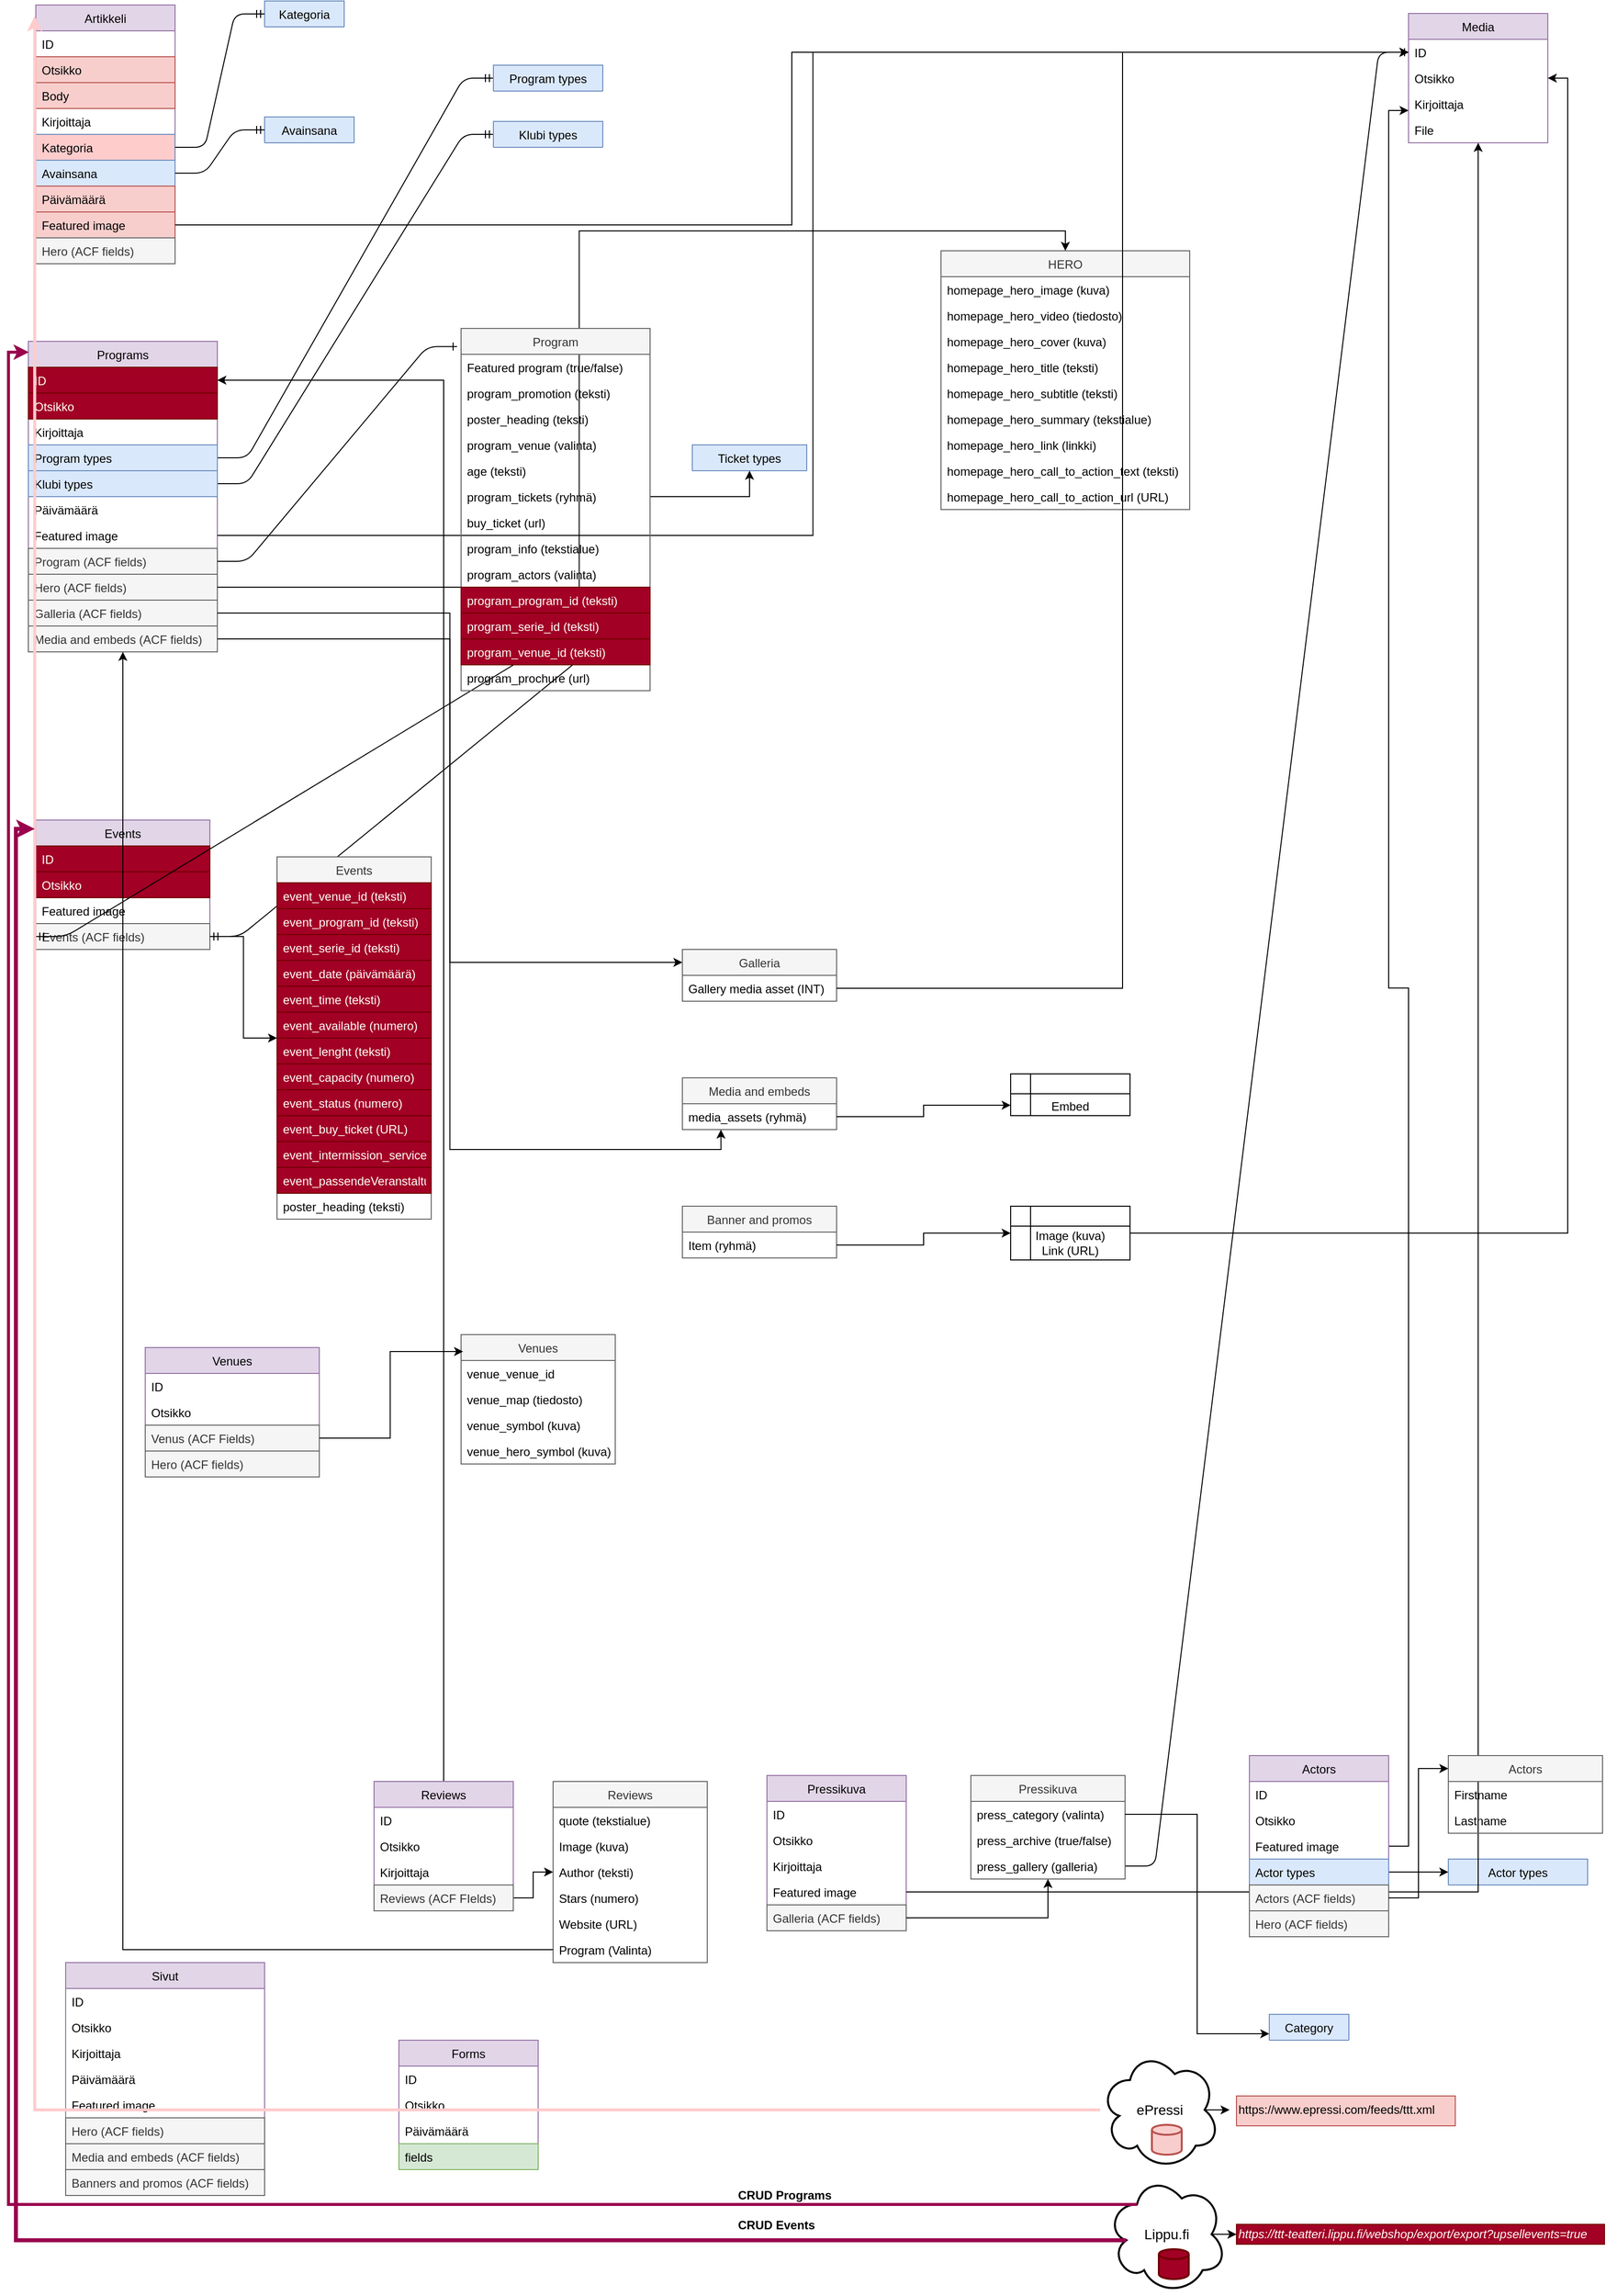 <mxfile pages="1" version="11.2.5" type="github"><diagram id="JylSYpDE7stfheYF5nhb" name="Page-1"><mxGraphModel dx="1527" dy="860" grid="1" gridSize="10" guides="1" tooltips="1" connect="1" arrows="1" fold="1" page="1" pageScale="1" pageWidth="1654" pageHeight="1169" math="0" shadow="0"><root><mxCell id="0"/><mxCell id="1" parent="0"/><mxCell id="cHiNyYAELaaAw-eLna-m-71" value="" style="edgeStyle=entityRelationEdgeStyle;fontSize=12;html=1;endArrow=ERmandOne;exitX=1;exitY=0.5;exitDx=0;exitDy=0;entryX=0;entryY=0.5;entryDx=0;entryDy=0;" parent="1" source="cHiNyYAELaaAw-eLna-m-56" target="cHiNyYAELaaAw-eLna-m-32" edge="1"><mxGeometry width="100" height="100" relative="1" as="geometry"><mxPoint x="190" y="355" as="sourcePoint"/><mxPoint x="280" y="309" as="targetPoint"/></mxGeometry></mxCell><mxCell id="cHiNyYAELaaAw-eLna-m-70" value="" style="edgeStyle=entityRelationEdgeStyle;fontSize=12;html=1;endArrow=ERmandOne;exitX=1;exitY=0.5;exitDx=0;exitDy=0;entryX=0;entryY=0.5;entryDx=0;entryDy=0;" parent="1" source="cHiNyYAELaaAw-eLna-m-23" target="cHiNyYAELaaAw-eLna-m-28" edge="1"><mxGeometry width="100" height="100" relative="1" as="geometry"><mxPoint x="180" y="440" as="sourcePoint"/><mxPoint x="280" y="340" as="targetPoint"/></mxGeometry></mxCell><mxCell id="uideo7Vnj6F3SnKSOTzs-19" value="" style="edgeStyle=entityRelationEdgeStyle;fontSize=12;html=1;endArrow=ERone;endFill=1;exitX=1;exitY=0.5;exitDx=0;exitDy=0;" edge="1" parent="1" source="uideo7Vnj6F3SnKSOTzs-14" target="cHiNyYAELaaAw-eLna-m-75"><mxGeometry width="100" height="100" relative="1" as="geometry"><mxPoint x="220" y="715" as="sourcePoint"/><mxPoint x="640" y="80" as="targetPoint"/></mxGeometry></mxCell><mxCell id="cHiNyYAELaaAw-eLna-m-2" value="Artikkeli" style="swimlane;fontStyle=0;childLayout=stackLayout;horizontal=1;startSize=26;fillColor=#e1d5e7;horizontalStack=0;resizeParent=1;resizeParentMax=0;resizeLast=0;collapsible=1;marginBottom=0;strokeColor=#9673a6;" parent="1" vertex="1"><mxGeometry x="40" y="31" width="140" height="260" as="geometry"><mxRectangle x="40" y="40" width="70" height="26" as="alternateBounds"/></mxGeometry></mxCell><mxCell id="cHiNyYAELaaAw-eLna-m-3" value="ID" style="text;strokeColor=none;fillColor=none;align=left;verticalAlign=top;spacingLeft=4;spacingRight=4;overflow=hidden;rotatable=0;points=[[0,0.5],[1,0.5]];portConstraint=eastwest;" parent="cHiNyYAELaaAw-eLna-m-2" vertex="1"><mxGeometry y="26" width="140" height="26" as="geometry"/></mxCell><mxCell id="uideo7Vnj6F3SnKSOTzs-154" value="Otsikko" style="text;strokeColor=#b85450;fillColor=#f8cecc;align=left;verticalAlign=top;spacingLeft=4;spacingRight=4;overflow=hidden;rotatable=0;points=[[0,0.5],[1,0.5]];portConstraint=eastwest;" vertex="1" parent="cHiNyYAELaaAw-eLna-m-2"><mxGeometry y="52" width="140" height="26" as="geometry"/></mxCell><mxCell id="uideo7Vnj6F3SnKSOTzs-191" value="Body" style="text;strokeColor=#b85450;fillColor=#f8cecc;align=left;verticalAlign=top;spacingLeft=4;spacingRight=4;overflow=hidden;rotatable=0;points=[[0,0.5],[1,0.5]];portConstraint=eastwest;" vertex="1" parent="cHiNyYAELaaAw-eLna-m-2"><mxGeometry y="78" width="140" height="26" as="geometry"/></mxCell><mxCell id="cHiNyYAELaaAw-eLna-m-4" value="Kirjoittaja" style="text;strokeColor=none;fillColor=none;align=left;verticalAlign=top;spacingLeft=4;spacingRight=4;overflow=hidden;rotatable=0;points=[[0,0.5],[1,0.5]];portConstraint=eastwest;" parent="cHiNyYAELaaAw-eLna-m-2" vertex="1"><mxGeometry y="104" width="140" height="26" as="geometry"/></mxCell><mxCell id="cHiNyYAELaaAw-eLna-m-5" value="Kategoria" style="text;strokeColor=#6c8ebf;fillColor=#FFCCCC;align=left;verticalAlign=top;spacingLeft=4;spacingRight=4;overflow=hidden;rotatable=0;points=[[0,0.5],[1,0.5]];portConstraint=eastwest;" parent="cHiNyYAELaaAw-eLna-m-2" vertex="1"><mxGeometry y="130" width="140" height="26" as="geometry"/></mxCell><mxCell id="cHiNyYAELaaAw-eLna-m-13" value="Avainsana" style="text;strokeColor=#6c8ebf;fillColor=#dae8fc;align=left;verticalAlign=top;spacingLeft=4;spacingRight=4;overflow=hidden;rotatable=0;points=[[0,0.5],[1,0.5]];portConstraint=eastwest;" parent="cHiNyYAELaaAw-eLna-m-2" vertex="1"><mxGeometry y="156" width="140" height="26" as="geometry"/></mxCell><mxCell id="cHiNyYAELaaAw-eLna-m-11" value="Päivämäärä" style="text;strokeColor=#b85450;fillColor=#f8cecc;align=left;verticalAlign=top;spacingLeft=4;spacingRight=4;overflow=hidden;rotatable=0;points=[[0,0.5],[1,0.5]];portConstraint=eastwest;" parent="cHiNyYAELaaAw-eLna-m-2" vertex="1"><mxGeometry y="182" width="140" height="26" as="geometry"/></mxCell><mxCell id="cHiNyYAELaaAw-eLna-m-12" value="Featured image" style="text;strokeColor=#b85450;fillColor=#f8cecc;align=left;verticalAlign=top;spacingLeft=4;spacingRight=4;overflow=hidden;rotatable=0;points=[[0,0.5],[1,0.5]];portConstraint=eastwest;" parent="cHiNyYAELaaAw-eLna-m-2" vertex="1"><mxGeometry y="208" width="140" height="26" as="geometry"/></mxCell><mxCell id="uideo7Vnj6F3SnKSOTzs-166" value="Hero (ACF fields)" style="text;strokeColor=#666666;fillColor=#f5f5f5;align=left;verticalAlign=top;spacingLeft=4;spacingRight=4;overflow=hidden;rotatable=0;points=[[0,0.5],[1,0.5]];portConstraint=eastwest;fontColor=#333333;" vertex="1" parent="cHiNyYAELaaAw-eLna-m-2"><mxGeometry y="234" width="140" height="26" as="geometry"/></mxCell><mxCell id="cHiNyYAELaaAw-eLna-m-6" value="Kategoria" style="swimlane;fontStyle=0;childLayout=stackLayout;horizontal=1;startSize=26;fillColor=#dae8fc;horizontalStack=0;resizeParent=1;resizeParentMax=0;resizeLast=0;collapsible=1;marginBottom=0;strokeColor=#6c8ebf;" parent="1" vertex="1" collapsed="1"><mxGeometry x="270" y="27" width="80" height="26" as="geometry"><mxRectangle x="270" y="27" width="140" height="104" as="alternateBounds"/></mxGeometry></mxCell><mxCell id="cHiNyYAELaaAw-eLna-m-7" value="ID" style="text;strokeColor=none;fillColor=none;align=left;verticalAlign=top;spacingLeft=4;spacingRight=4;overflow=hidden;rotatable=0;points=[[0,0.5],[1,0.5]];portConstraint=eastwest;" parent="cHiNyYAELaaAw-eLna-m-6" vertex="1"><mxGeometry y="26" width="80" height="26" as="geometry"/></mxCell><mxCell id="cHiNyYAELaaAw-eLna-m-8" value="Nimi" style="text;strokeColor=none;fillColor=none;align=left;verticalAlign=top;spacingLeft=4;spacingRight=4;overflow=hidden;rotatable=0;points=[[0,0.5],[1,0.5]];portConstraint=eastwest;" parent="cHiNyYAELaaAw-eLna-m-6" vertex="1"><mxGeometry y="52" width="80" height="26" as="geometry"/></mxCell><mxCell id="cHiNyYAELaaAw-eLna-m-9" value="Kuvaus" style="text;strokeColor=none;fillColor=none;align=left;verticalAlign=top;spacingLeft=4;spacingRight=4;overflow=hidden;rotatable=0;points=[[0,0.5],[1,0.5]];portConstraint=eastwest;" parent="cHiNyYAELaaAw-eLna-m-6" vertex="1"><mxGeometry y="78" width="80" height="26" as="geometry"/></mxCell><mxCell id="cHiNyYAELaaAw-eLna-m-14" value="Avainsana" style="swimlane;fontStyle=0;childLayout=stackLayout;horizontal=1;startSize=26;fillColor=#dae8fc;horizontalStack=0;resizeParent=1;resizeParentMax=0;resizeLast=0;collapsible=1;marginBottom=0;strokeColor=#6c8ebf;" parent="1" vertex="1" collapsed="1"><mxGeometry x="270" y="143.5" width="90" height="26" as="geometry"><mxRectangle x="270" y="80" width="140" height="104" as="alternateBounds"/></mxGeometry></mxCell><mxCell id="cHiNyYAELaaAw-eLna-m-15" value="ID" style="text;strokeColor=none;fillColor=none;align=left;verticalAlign=top;spacingLeft=4;spacingRight=4;overflow=hidden;rotatable=0;points=[[0,0.5],[1,0.5]];portConstraint=eastwest;" parent="cHiNyYAELaaAw-eLna-m-14" vertex="1"><mxGeometry y="26" width="90" height="26" as="geometry"/></mxCell><mxCell id="cHiNyYAELaaAw-eLna-m-16" value="Nimi" style="text;strokeColor=none;fillColor=none;align=left;verticalAlign=top;spacingLeft=4;spacingRight=4;overflow=hidden;rotatable=0;points=[[0,0.5],[1,0.5]];portConstraint=eastwest;" parent="cHiNyYAELaaAw-eLna-m-14" vertex="1"><mxGeometry y="52" width="90" height="26" as="geometry"/></mxCell><mxCell id="cHiNyYAELaaAw-eLna-m-17" value="Kuvaus" style="text;strokeColor=none;fillColor=none;align=left;verticalAlign=top;spacingLeft=4;spacingRight=4;overflow=hidden;rotatable=0;points=[[0,0.5],[1,0.5]];portConstraint=eastwest;" parent="cHiNyYAELaaAw-eLna-m-14" vertex="1"><mxGeometry y="78" width="90" height="26" as="geometry"/></mxCell><mxCell id="cHiNyYAELaaAw-eLna-m-20" value="Programs" style="swimlane;fontStyle=0;childLayout=stackLayout;horizontal=1;startSize=26;fillColor=#e1d5e7;horizontalStack=0;resizeParent=1;resizeParentMax=0;resizeLast=0;collapsible=1;marginBottom=0;strokeColor=#9673a6;" parent="1" vertex="1"><mxGeometry x="32.5" y="369" width="190" height="312" as="geometry"><mxRectangle x="40" y="250" width="70" height="26" as="alternateBounds"/></mxGeometry></mxCell><mxCell id="cHiNyYAELaaAw-eLna-m-21" value="ID" style="text;strokeColor=#6F0000;fillColor=#a20025;align=left;verticalAlign=top;spacingLeft=4;spacingRight=4;overflow=hidden;rotatable=0;points=[[0,0.5],[1,0.5]];portConstraint=eastwest;fontColor=#ffffff;" parent="cHiNyYAELaaAw-eLna-m-20" vertex="1"><mxGeometry y="26" width="190" height="26" as="geometry"/></mxCell><mxCell id="uideo7Vnj6F3SnKSOTzs-121" value="Otsikko" style="text;strokeColor=#6F0000;fillColor=#a20025;align=left;verticalAlign=top;spacingLeft=4;spacingRight=4;overflow=hidden;rotatable=0;points=[[0,0.5],[1,0.5]];portConstraint=eastwest;fontColor=#ffffff;" vertex="1" parent="cHiNyYAELaaAw-eLna-m-20"><mxGeometry y="52" width="190" height="26" as="geometry"/></mxCell><mxCell id="cHiNyYAELaaAw-eLna-m-22" value="Kirjoittaja" style="text;strokeColor=none;fillColor=none;align=left;verticalAlign=top;spacingLeft=4;spacingRight=4;overflow=hidden;rotatable=0;points=[[0,0.5],[1,0.5]];portConstraint=eastwest;" parent="cHiNyYAELaaAw-eLna-m-20" vertex="1"><mxGeometry y="78" width="190" height="26" as="geometry"/></mxCell><mxCell id="cHiNyYAELaaAw-eLna-m-23" value="Program types" style="text;strokeColor=#6c8ebf;fillColor=#dae8fc;align=left;verticalAlign=top;spacingLeft=4;spacingRight=4;overflow=hidden;rotatable=0;points=[[0,0.5],[1,0.5]];portConstraint=eastwest;" parent="cHiNyYAELaaAw-eLna-m-20" vertex="1"><mxGeometry y="104" width="190" height="26" as="geometry"/></mxCell><mxCell id="cHiNyYAELaaAw-eLna-m-56" value="Klubi types" style="text;strokeColor=#6c8ebf;fillColor=#dae8fc;align=left;verticalAlign=top;spacingLeft=4;spacingRight=4;overflow=hidden;rotatable=0;points=[[0,0.5],[1,0.5]];portConstraint=eastwest;" parent="cHiNyYAELaaAw-eLna-m-20" vertex="1"><mxGeometry y="130" width="190" height="26" as="geometry"/></mxCell><mxCell id="cHiNyYAELaaAw-eLna-m-25" value="Päivämäärä" style="text;strokeColor=none;fillColor=none;align=left;verticalAlign=top;spacingLeft=4;spacingRight=4;overflow=hidden;rotatable=0;points=[[0,0.5],[1,0.5]];portConstraint=eastwest;" parent="cHiNyYAELaaAw-eLna-m-20" vertex="1"><mxGeometry y="156" width="190" height="26" as="geometry"/></mxCell><mxCell id="cHiNyYAELaaAw-eLna-m-26" value="Featured image" style="text;strokeColor=none;fillColor=none;align=left;verticalAlign=top;spacingLeft=4;spacingRight=4;overflow=hidden;rotatable=0;points=[[0,0.5],[1,0.5]];portConstraint=eastwest;" parent="cHiNyYAELaaAw-eLna-m-20" vertex="1"><mxGeometry y="182" width="190" height="26" as="geometry"/></mxCell><mxCell id="uideo7Vnj6F3SnKSOTzs-138" value="Program (ACF fields)" style="text;strokeColor=#666666;fillColor=#f5f5f5;align=left;verticalAlign=top;spacingLeft=4;spacingRight=4;overflow=hidden;rotatable=0;points=[[0,0.5],[1,0.5]];portConstraint=eastwest;fontColor=#333333;" vertex="1" parent="cHiNyYAELaaAw-eLna-m-20"><mxGeometry y="208" width="190" height="26" as="geometry"/></mxCell><mxCell id="uideo7Vnj6F3SnKSOTzs-33" value="Hero (ACF fields)" style="text;strokeColor=#666666;fillColor=#f5f5f5;align=left;verticalAlign=top;spacingLeft=4;spacingRight=4;overflow=hidden;rotatable=0;points=[[0,0.5],[1,0.5]];portConstraint=eastwest;fontColor=#333333;" vertex="1" parent="cHiNyYAELaaAw-eLna-m-20"><mxGeometry y="234" width="190" height="26" as="geometry"/></mxCell><mxCell id="uideo7Vnj6F3SnKSOTzs-35" value="Galleria (ACF fields)" style="text;strokeColor=#666666;fillColor=#f5f5f5;align=left;verticalAlign=top;spacingLeft=4;spacingRight=4;overflow=hidden;rotatable=0;points=[[0,0.5],[1,0.5]];portConstraint=eastwest;fontColor=#333333;" vertex="1" parent="cHiNyYAELaaAw-eLna-m-20"><mxGeometry y="260" width="190" height="26" as="geometry"/></mxCell><mxCell id="uideo7Vnj6F3SnKSOTzs-37" value="Media and embeds (ACF fields)" style="text;strokeColor=#666666;fillColor=#f5f5f5;align=left;verticalAlign=top;spacingLeft=4;spacingRight=4;overflow=hidden;rotatable=0;points=[[0,0.5],[1,0.5]];portConstraint=eastwest;fontColor=#333333;" vertex="1" parent="cHiNyYAELaaAw-eLna-m-20"><mxGeometry y="286" width="190" height="26" as="geometry"/></mxCell><mxCell id="cHiNyYAELaaAw-eLna-m-31" value="Klubi types" style="swimlane;fontStyle=0;childLayout=stackLayout;horizontal=1;startSize=26;fillColor=#dae8fc;horizontalStack=0;resizeParent=1;resizeParentMax=0;resizeLast=0;collapsible=1;marginBottom=0;strokeColor=#6c8ebf;" parent="1" vertex="1" collapsed="1"><mxGeometry x="500" y="148" width="110" height="26" as="geometry"><mxRectangle x="270" y="370" width="100" height="104" as="alternateBounds"/></mxGeometry></mxCell><mxCell id="cHiNyYAELaaAw-eLna-m-32" value="ID" style="text;strokeColor=none;fillColor=none;align=left;verticalAlign=top;spacingLeft=4;spacingRight=4;overflow=hidden;rotatable=0;points=[[0,0.5],[1,0.5]];portConstraint=eastwest;" parent="cHiNyYAELaaAw-eLna-m-31" vertex="1"><mxGeometry y="26" width="110" height="26" as="geometry"/></mxCell><mxCell id="cHiNyYAELaaAw-eLna-m-33" value="Nimi" style="text;strokeColor=none;fillColor=none;align=left;verticalAlign=top;spacingLeft=4;spacingRight=4;overflow=hidden;rotatable=0;points=[[0,0.5],[1,0.5]];portConstraint=eastwest;" parent="cHiNyYAELaaAw-eLna-m-31" vertex="1"><mxGeometry y="52" width="110" height="26" as="geometry"/></mxCell><mxCell id="cHiNyYAELaaAw-eLna-m-34" value="Kuvaus" style="text;strokeColor=none;fillColor=none;align=left;verticalAlign=top;spacingLeft=4;spacingRight=4;overflow=hidden;rotatable=0;points=[[0,0.5],[1,0.5]];portConstraint=eastwest;" parent="cHiNyYAELaaAw-eLna-m-31" vertex="1"><mxGeometry y="78" width="110" height="26" as="geometry"/></mxCell><mxCell id="cHiNyYAELaaAw-eLna-m-72" value="" style="edgeStyle=entityRelationEdgeStyle;fontSize=12;html=1;endArrow=ERmandOne;exitX=1;exitY=0.5;exitDx=0;exitDy=0;entryX=0;entryY=0.5;entryDx=0;entryDy=0;" parent="1" source="cHiNyYAELaaAw-eLna-m-5" target="cHiNyYAELaaAw-eLna-m-7" edge="1"><mxGeometry width="100" height="100" relative="1" as="geometry"><mxPoint x="190" y="355" as="sourcePoint"/><mxPoint x="280" y="283" as="targetPoint"/></mxGeometry></mxCell><mxCell id="cHiNyYAELaaAw-eLna-m-73" value="" style="edgeStyle=entityRelationEdgeStyle;fontSize=12;html=1;endArrow=ERmandOne;exitX=1;exitY=0.5;exitDx=0;exitDy=0;entryX=0;entryY=0.5;entryDx=0;entryDy=0;" parent="1" source="cHiNyYAELaaAw-eLna-m-13" target="cHiNyYAELaaAw-eLna-m-15" edge="1"><mxGeometry width="100" height="100" relative="1" as="geometry"><mxPoint x="190" y="141" as="sourcePoint"/><mxPoint x="280" y="50" as="targetPoint"/></mxGeometry></mxCell><mxCell id="cHiNyYAELaaAw-eLna-m-74" value="Media" style="swimlane;fontStyle=0;childLayout=stackLayout;horizontal=1;startSize=26;fillColor=#e1d5e7;horizontalStack=0;resizeParent=1;resizeParentMax=0;resizeLast=0;collapsible=1;marginBottom=0;strokeColor=#9673a6;" parent="1" vertex="1"><mxGeometry x="1420" y="39.5" width="140" height="130" as="geometry"><mxRectangle x="950" y="40" width="70" height="26" as="alternateBounds"/></mxGeometry></mxCell><mxCell id="cHiNyYAELaaAw-eLna-m-75" value="ID" style="text;strokeColor=none;fillColor=none;align=left;verticalAlign=top;spacingLeft=4;spacingRight=4;overflow=hidden;rotatable=0;points=[[0,0.5],[1,0.5]];portConstraint=eastwest;" parent="cHiNyYAELaaAw-eLna-m-74" vertex="1"><mxGeometry y="26" width="140" height="26" as="geometry"/></mxCell><mxCell id="cHiNyYAELaaAw-eLna-m-82" value="Otsikko" style="text;strokeColor=none;fillColor=none;align=left;verticalAlign=top;spacingLeft=4;spacingRight=4;overflow=hidden;rotatable=0;points=[[0,0.5],[1,0.5]];portConstraint=eastwest;" parent="cHiNyYAELaaAw-eLna-m-74" vertex="1"><mxGeometry y="52" width="140" height="26" as="geometry"/></mxCell><mxCell id="cHiNyYAELaaAw-eLna-m-76" value="Kirjoittaja" style="text;strokeColor=none;fillColor=none;align=left;verticalAlign=top;spacingLeft=4;spacingRight=4;overflow=hidden;rotatable=0;points=[[0,0.5],[1,0.5]];portConstraint=eastwest;" parent="cHiNyYAELaaAw-eLna-m-74" vertex="1"><mxGeometry y="78" width="140" height="26" as="geometry"/></mxCell><mxCell id="cHiNyYAELaaAw-eLna-m-80" value="File" style="text;strokeColor=none;fillColor=none;align=left;verticalAlign=top;spacingLeft=4;spacingRight=4;overflow=hidden;rotatable=0;points=[[0,0.5],[1,0.5]];portConstraint=eastwest;" parent="cHiNyYAELaaAw-eLna-m-74" vertex="1"><mxGeometry y="104" width="140" height="26" as="geometry"/></mxCell><mxCell id="cHiNyYAELaaAw-eLna-m-81" style="edgeStyle=orthogonalEdgeStyle;rounded=0;orthogonalLoop=1;jettySize=auto;html=1;entryX=0;entryY=0.5;entryDx=0;entryDy=0;" parent="1" source="cHiNyYAELaaAw-eLna-m-12" target="cHiNyYAELaaAw-eLna-m-75" edge="1"><mxGeometry relative="1" as="geometry"/></mxCell><mxCell id="cHiNyYAELaaAw-eLna-m-83" style="edgeStyle=orthogonalEdgeStyle;rounded=0;orthogonalLoop=1;jettySize=auto;html=1;" parent="1" source="cHiNyYAELaaAw-eLna-m-26" target="cHiNyYAELaaAw-eLna-m-75" edge="1"><mxGeometry relative="1" as="geometry"/></mxCell><mxCell id="cHiNyYAELaaAw-eLna-m-84" style="edgeStyle=orthogonalEdgeStyle;rounded=0;orthogonalLoop=1;jettySize=auto;html=1;entryX=0;entryY=0.75;entryDx=0;entryDy=0;" parent="1" source="cHiNyYAELaaAw-eLna-m-53" edge="1" target="cHiNyYAELaaAw-eLna-m-74"><mxGeometry relative="1" as="geometry"><mxPoint x="640" y="80" as="targetPoint"/></mxGeometry></mxCell><mxCell id="cHiNyYAELaaAw-eLna-m-92" value="" style="edgeStyle=entityRelationEdgeStyle;fontSize=12;html=1;endArrow=ERone;endFill=1;entryX=-0.021;entryY=0.05;entryDx=0;entryDy=0;entryPerimeter=0;" parent="1" source="uideo7Vnj6F3SnKSOTzs-138" target="uideo7Vnj6F3SnKSOTzs-135" edge="1"><mxGeometry width="100" height="100" relative="1" as="geometry"><mxPoint x="230" y="523" as="sourcePoint"/><mxPoint x="400" y="826" as="targetPoint"/></mxGeometry></mxCell><mxCell id="uideo7Vnj6F3SnKSOTzs-12" value="Pressikuva" style="swimlane;fontStyle=0;childLayout=stackLayout;horizontal=1;startSize=26;fillColor=#f5f5f5;horizontalStack=0;resizeParent=1;resizeParentMax=0;resizeLast=0;collapsible=1;marginBottom=0;strokeColor=#666666;fontColor=#333333;" vertex="1" parent="1"><mxGeometry x="980" y="1810" width="155" height="104" as="geometry"><mxRectangle x="490" y="764" width="70" height="26" as="alternateBounds"/></mxGeometry></mxCell><mxCell id="uideo7Vnj6F3SnKSOTzs-79" value="press_category (valinta)" style="text;strokeColor=none;fillColor=none;align=left;verticalAlign=top;spacingLeft=4;spacingRight=4;overflow=hidden;rotatable=0;points=[[0,0.5],[1,0.5]];portConstraint=eastwest;" vertex="1" parent="uideo7Vnj6F3SnKSOTzs-12"><mxGeometry y="26" width="155" height="26" as="geometry"/></mxCell><mxCell id="uideo7Vnj6F3SnKSOTzs-179" value="press_archive (true/false)" style="text;strokeColor=none;fillColor=none;align=left;verticalAlign=top;spacingLeft=4;spacingRight=4;overflow=hidden;rotatable=0;points=[[0,0.5],[1,0.5]];portConstraint=eastwest;" vertex="1" parent="uideo7Vnj6F3SnKSOTzs-12"><mxGeometry y="52" width="155" height="26" as="geometry"/></mxCell><mxCell id="uideo7Vnj6F3SnKSOTzs-14" value="press_gallery (galleria)" style="text;strokeColor=none;fillColor=none;align=left;verticalAlign=top;spacingLeft=4;spacingRight=4;overflow=hidden;rotatable=0;points=[[0,0.5],[1,0.5]];portConstraint=eastwest;" vertex="1" parent="uideo7Vnj6F3SnKSOTzs-12"><mxGeometry y="78" width="155" height="26" as="geometry"/></mxCell><mxCell id="uideo7Vnj6F3SnKSOTzs-20" value="Media and embeds" style="swimlane;fontStyle=0;childLayout=stackLayout;horizontal=1;startSize=26;fillColor=#f5f5f5;horizontalStack=0;resizeParent=1;resizeParentMax=0;resizeLast=0;collapsible=1;marginBottom=0;strokeColor=#666666;fontColor=#333333;" vertex="1" parent="1"><mxGeometry x="690" y="1109" width="155" height="52" as="geometry"><mxRectangle x="570" y="814" width="150" height="26" as="alternateBounds"/></mxGeometry></mxCell><mxCell id="uideo7Vnj6F3SnKSOTzs-22" value="media_assets (ryhmä)" style="text;strokeColor=none;fillColor=none;align=left;verticalAlign=top;spacingLeft=4;spacingRight=4;overflow=hidden;rotatable=0;points=[[0,0.5],[1,0.5]];portConstraint=eastwest;" vertex="1" parent="uideo7Vnj6F3SnKSOTzs-20"><mxGeometry y="26" width="155" height="26" as="geometry"/></mxCell><mxCell id="uideo7Vnj6F3SnKSOTzs-23" value="Embed" style="shape=internalStorage;whiteSpace=wrap;html=1;backgroundOutline=1;align=center;verticalAlign=bottom;treeFolding=0;treeMoving=0;collapsible=1;" vertex="1" collapsed="1" parent="1"><mxGeometry x="1020" y="1105" width="120" height="42" as="geometry"><mxRectangle x="770" y="859" width="70" height="20" as="alternateBounds"/></mxGeometry></mxCell><mxCell id="uideo7Vnj6F3SnKSOTzs-24" style="edgeStyle=orthogonalEdgeStyle;rounded=0;orthogonalLoop=1;jettySize=auto;html=1;entryX=0;entryY=0.75;entryDx=0;entryDy=0;" edge="1" parent="1" source="uideo7Vnj6F3SnKSOTzs-22" target="uideo7Vnj6F3SnKSOTzs-23"><mxGeometry relative="1" as="geometry"/></mxCell><mxCell id="uideo7Vnj6F3SnKSOTzs-25" value="Ticket types" style="swimlane;fontStyle=0;childLayout=stackLayout;horizontal=1;startSize=26;fillColor=#dae8fc;horizontalStack=0;resizeParent=1;resizeParentMax=0;resizeLast=0;collapsible=1;marginBottom=0;strokeColor=#6c8ebf;" vertex="1" collapsed="1" parent="1"><mxGeometry x="700" y="473" width="115" height="26" as="geometry"><mxRectangle x="325" y="497" width="155" height="156" as="alternateBounds"/></mxGeometry></mxCell><mxCell id="uideo7Vnj6F3SnKSOTzs-27" value="Basic" style="text;strokeColor=none;fillColor=none;align=left;verticalAlign=top;spacingLeft=4;spacingRight=4;overflow=hidden;rotatable=0;points=[[0,0.5],[1,0.5]];portConstraint=eastwest;" vertex="1" parent="uideo7Vnj6F3SnKSOTzs-25"><mxGeometry y="26" width="115" height="26" as="geometry"/></mxCell><mxCell id="uideo7Vnj6F3SnKSOTzs-28" value="Seniors" style="text;strokeColor=none;fillColor=none;align=left;verticalAlign=top;spacingLeft=4;spacingRight=4;overflow=hidden;rotatable=0;points=[[0,0.5],[1,0.5]];portConstraint=eastwest;" vertex="1" parent="uideo7Vnj6F3SnKSOTzs-25"><mxGeometry y="52" width="115" height="26" as="geometry"/></mxCell><mxCell id="uideo7Vnj6F3SnKSOTzs-29" value="Student" style="text;strokeColor=none;fillColor=none;align=left;verticalAlign=top;spacingLeft=4;spacingRight=4;overflow=hidden;rotatable=0;points=[[0,0.5],[1,0.5]];portConstraint=eastwest;" vertex="1" parent="uideo7Vnj6F3SnKSOTzs-25"><mxGeometry y="78" width="115" height="26" as="geometry"/></mxCell><mxCell id="uideo7Vnj6F3SnKSOTzs-30" value="Children" style="text;strokeColor=none;fillColor=none;align=left;verticalAlign=top;spacingLeft=4;spacingRight=4;overflow=hidden;rotatable=0;points=[[0,0.5],[1,0.5]];portConstraint=eastwest;" vertex="1" parent="uideo7Vnj6F3SnKSOTzs-25"><mxGeometry y="104" width="115" height="26" as="geometry"/></mxCell><mxCell id="uideo7Vnj6F3SnKSOTzs-31" value="Description&#xA;" style="text;strokeColor=none;fillColor=none;align=left;verticalAlign=top;spacingLeft=4;spacingRight=4;overflow=hidden;rotatable=0;points=[[0,0.5],[1,0.5]];portConstraint=eastwest;" vertex="1" parent="uideo7Vnj6F3SnKSOTzs-25"><mxGeometry y="130" width="115" height="26" as="geometry"/></mxCell><mxCell id="uideo7Vnj6F3SnKSOTzs-32" style="edgeStyle=orthogonalEdgeStyle;rounded=0;orthogonalLoop=1;jettySize=auto;html=1;exitX=1;exitY=0.5;exitDx=0;exitDy=0;" edge="1" parent="1" source="uideo7Vnj6F3SnKSOTzs-127" target="uideo7Vnj6F3SnKSOTzs-25"><mxGeometry relative="1" as="geometry"><mxPoint x="230" y="575" as="sourcePoint"/></mxGeometry></mxCell><mxCell id="uideo7Vnj6F3SnKSOTzs-38" style="edgeStyle=orthogonalEdgeStyle;rounded=0;orthogonalLoop=1;jettySize=auto;html=1;entryX=0.25;entryY=1;entryDx=0;entryDy=0;" edge="1" parent="1" source="uideo7Vnj6F3SnKSOTzs-37" target="uideo7Vnj6F3SnKSOTzs-20"><mxGeometry relative="1" as="geometry"/></mxCell><mxCell id="uideo7Vnj6F3SnKSOTzs-39" value="Actor types" style="swimlane;fontStyle=0;childLayout=stackLayout;horizontal=1;startSize=26;fillColor=#dae8fc;horizontalStack=0;resizeParent=1;resizeParentMax=0;resizeLast=0;collapsible=1;marginBottom=0;strokeColor=#6c8ebf;" vertex="1" collapsed="1" parent="1"><mxGeometry x="1460" y="1894" width="140" height="26" as="geometry"><mxRectangle x="650" y="247" width="100" height="104" as="alternateBounds"/></mxGeometry></mxCell><mxCell id="uideo7Vnj6F3SnKSOTzs-40" value="ID" style="text;strokeColor=none;fillColor=none;align=left;verticalAlign=top;spacingLeft=4;spacingRight=4;overflow=hidden;rotatable=0;points=[[0,0.5],[1,0.5]];portConstraint=eastwest;" vertex="1" parent="uideo7Vnj6F3SnKSOTzs-39"><mxGeometry y="26" width="140" height="26" as="geometry"/></mxCell><mxCell id="uideo7Vnj6F3SnKSOTzs-41" value="Nimi" style="text;strokeColor=none;fillColor=none;align=left;verticalAlign=top;spacingLeft=4;spacingRight=4;overflow=hidden;rotatable=0;points=[[0,0.5],[1,0.5]];portConstraint=eastwest;" vertex="1" parent="uideo7Vnj6F3SnKSOTzs-39"><mxGeometry y="52" width="140" height="26" as="geometry"/></mxCell><mxCell id="uideo7Vnj6F3SnKSOTzs-42" value="Kuvaus" style="text;strokeColor=none;fillColor=none;align=left;verticalAlign=top;spacingLeft=4;spacingRight=4;overflow=hidden;rotatable=0;points=[[0,0.5],[1,0.5]];portConstraint=eastwest;" vertex="1" parent="uideo7Vnj6F3SnKSOTzs-39"><mxGeometry y="78" width="140" height="26" as="geometry"/></mxCell><mxCell id="uideo7Vnj6F3SnKSOTzs-44" style="edgeStyle=orthogonalEdgeStyle;rounded=0;orthogonalLoop=1;jettySize=auto;html=1;entryX=0;entryY=0.5;entryDx=0;entryDy=0;" edge="1" parent="1" source="uideo7Vnj6F3SnKSOTzs-43" target="uideo7Vnj6F3SnKSOTzs-40"><mxGeometry relative="1" as="geometry"/></mxCell><mxCell id="uideo7Vnj6F3SnKSOTzs-45" value="Events" style="swimlane;fontStyle=0;childLayout=stackLayout;horizontal=1;startSize=26;fillColor=#e1d5e7;horizontalStack=0;resizeParent=1;resizeParentMax=0;resizeLast=0;collapsible=1;marginBottom=0;strokeColor=#9673a6;" vertex="1" parent="1"><mxGeometry x="40" y="850" width="175" height="130" as="geometry"><mxRectangle x="330" y="900" width="70" height="26" as="alternateBounds"/></mxGeometry></mxCell><mxCell id="uideo7Vnj6F3SnKSOTzs-149" value="ID" style="text;strokeColor=#6F0000;fillColor=#a20025;align=left;verticalAlign=top;spacingLeft=4;spacingRight=4;overflow=hidden;rotatable=0;points=[[0,0.5],[1,0.5]];portConstraint=eastwest;fontColor=#ffffff;" vertex="1" parent="uideo7Vnj6F3SnKSOTzs-45"><mxGeometry y="26" width="175" height="26" as="geometry"/></mxCell><mxCell id="uideo7Vnj6F3SnKSOTzs-46" value="Otsikko" style="text;strokeColor=#6F0000;fillColor=#a20025;align=left;verticalAlign=top;spacingLeft=4;spacingRight=4;overflow=hidden;rotatable=0;points=[[0,0.5],[1,0.5]];portConstraint=eastwest;fontColor=#ffffff;" vertex="1" parent="uideo7Vnj6F3SnKSOTzs-45"><mxGeometry y="52" width="175" height="26" as="geometry"/></mxCell><mxCell id="uideo7Vnj6F3SnKSOTzs-51" value="Featured image" style="text;strokeColor=none;fillColor=none;align=left;verticalAlign=top;spacingLeft=4;spacingRight=4;overflow=hidden;rotatable=0;points=[[0,0.5],[1,0.5]];portConstraint=eastwest;" vertex="1" parent="uideo7Vnj6F3SnKSOTzs-45"><mxGeometry y="78" width="175" height="26" as="geometry"/></mxCell><mxCell id="uideo7Vnj6F3SnKSOTzs-147" value="Events (ACF fields)" style="text;strokeColor=#666666;fillColor=#f5f5f5;align=left;verticalAlign=top;spacingLeft=4;spacingRight=4;overflow=hidden;rotatable=0;points=[[0,0.5],[1,0.5]];portConstraint=eastwest;fontColor=#333333;" vertex="1" parent="uideo7Vnj6F3SnKSOTzs-45"><mxGeometry y="104" width="175" height="26" as="geometry"/></mxCell><mxCell id="uideo7Vnj6F3SnKSOTzs-53" value="" style="edgeStyle=entityRelationEdgeStyle;fontSize=12;html=1;endArrow=ERmandOne;startArrow=ERmandOne;exitX=1;exitY=0.5;exitDx=0;exitDy=0;entryX=0;entryY=0.5;entryDx=0;entryDy=0;" edge="1" parent="1" source="uideo7Vnj6F3SnKSOTzs-131" target="uideo7Vnj6F3SnKSOTzs-147"><mxGeometry width="100" height="100" relative="1" as="geometry"><mxPoint x="230" y="679" as="sourcePoint"/><mxPoint x="220" y="967" as="targetPoint"/></mxGeometry></mxCell><mxCell id="uideo7Vnj6F3SnKSOTzs-66" value="" style="edgeStyle=entityRelationEdgeStyle;fontSize=12;html=1;endArrow=ERmandOne;exitX=1;exitY=0.5;exitDx=0;exitDy=0;" edge="1" parent="1" source="uideo7Vnj6F3SnKSOTzs-132" target="uideo7Vnj6F3SnKSOTzs-147"><mxGeometry width="100" height="100" relative="1" as="geometry"><mxPoint x="230" y="705" as="sourcePoint"/><mxPoint x="140" y="1340" as="targetPoint"/></mxGeometry></mxCell><mxCell id="uideo7Vnj6F3SnKSOTzs-67" value="Pressikuva" style="swimlane;fontStyle=0;childLayout=stackLayout;horizontal=1;startSize=26;fillColor=#e1d5e7;horizontalStack=0;resizeParent=1;resizeParentMax=0;resizeLast=0;collapsible=1;marginBottom=0;strokeColor=#9673a6;" vertex="1" parent="1"><mxGeometry x="775" y="1810" width="140" height="156" as="geometry"><mxRectangle x="60" y="1050" width="70" height="26" as="alternateBounds"/></mxGeometry></mxCell><mxCell id="uideo7Vnj6F3SnKSOTzs-150" value="ID" style="text;strokeColor=none;fillColor=none;align=left;verticalAlign=top;spacingLeft=4;spacingRight=4;overflow=hidden;rotatable=0;points=[[0,0.5],[1,0.5]];portConstraint=eastwest;" vertex="1" parent="uideo7Vnj6F3SnKSOTzs-67"><mxGeometry y="26" width="140" height="26" as="geometry"/></mxCell><mxCell id="uideo7Vnj6F3SnKSOTzs-68" value="Otsikko" style="text;strokeColor=none;fillColor=none;align=left;verticalAlign=top;spacingLeft=4;spacingRight=4;overflow=hidden;rotatable=0;points=[[0,0.5],[1,0.5]];portConstraint=eastwest;" vertex="1" parent="uideo7Vnj6F3SnKSOTzs-67"><mxGeometry y="52" width="140" height="26" as="geometry"/></mxCell><mxCell id="uideo7Vnj6F3SnKSOTzs-69" value="Kirjoittaja" style="text;strokeColor=none;fillColor=none;align=left;verticalAlign=top;spacingLeft=4;spacingRight=4;overflow=hidden;rotatable=0;points=[[0,0.5],[1,0.5]];portConstraint=eastwest;" vertex="1" parent="uideo7Vnj6F3SnKSOTzs-67"><mxGeometry y="78" width="140" height="26" as="geometry"/></mxCell><mxCell id="uideo7Vnj6F3SnKSOTzs-73" value="Featured image" style="text;strokeColor=none;fillColor=none;align=left;verticalAlign=top;spacingLeft=4;spacingRight=4;overflow=hidden;rotatable=0;points=[[0,0.5],[1,0.5]];portConstraint=eastwest;" vertex="1" parent="uideo7Vnj6F3SnKSOTzs-67"><mxGeometry y="104" width="140" height="26" as="geometry"/></mxCell><mxCell id="uideo7Vnj6F3SnKSOTzs-80" value="Galleria (ACF fields)" style="text;strokeColor=#666666;fillColor=#f5f5f5;align=left;verticalAlign=top;spacingLeft=4;spacingRight=4;overflow=hidden;rotatable=0;points=[[0,0.5],[1,0.5]];portConstraint=eastwest;fontColor=#333333;" vertex="1" parent="uideo7Vnj6F3SnKSOTzs-67"><mxGeometry y="130" width="140" height="26" as="geometry"/></mxCell><mxCell id="uideo7Vnj6F3SnKSOTzs-78" style="edgeStyle=orthogonalEdgeStyle;rounded=0;orthogonalLoop=1;jettySize=auto;html=1;entryX=0;entryY=0.75;entryDx=0;entryDy=0;exitX=1;exitY=0.5;exitDx=0;exitDy=0;" edge="1" parent="1" source="uideo7Vnj6F3SnKSOTzs-79" target="uideo7Vnj6F3SnKSOTzs-74"><mxGeometry relative="1" as="geometry"/></mxCell><mxCell id="uideo7Vnj6F3SnKSOTzs-81" style="edgeStyle=orthogonalEdgeStyle;rounded=0;orthogonalLoop=1;jettySize=auto;html=1;entryX=0.5;entryY=1;entryDx=0;entryDy=0;" edge="1" parent="1" source="uideo7Vnj6F3SnKSOTzs-80" target="uideo7Vnj6F3SnKSOTzs-12"><mxGeometry relative="1" as="geometry"/></mxCell><mxCell id="uideo7Vnj6F3SnKSOTzs-82" style="edgeStyle=orthogonalEdgeStyle;rounded=0;orthogonalLoop=1;jettySize=auto;html=1;entryX=0.5;entryY=1;entryDx=0;entryDy=0;" edge="1" parent="1" source="uideo7Vnj6F3SnKSOTzs-73" target="cHiNyYAELaaAw-eLna-m-74"><mxGeometry relative="1" as="geometry"/></mxCell><mxCell id="uideo7Vnj6F3SnKSOTzs-83" value="Sivut" style="swimlane;fontStyle=0;childLayout=stackLayout;horizontal=1;startSize=26;fillColor=#e1d5e7;horizontalStack=0;resizeParent=1;resizeParentMax=0;resizeLast=0;collapsible=1;marginBottom=0;strokeColor=#9673a6;" vertex="1" parent="1"><mxGeometry x="70" y="1998" width="200" height="234" as="geometry"><mxRectangle x="160" y="1250" width="70" height="26" as="alternateBounds"/></mxGeometry></mxCell><mxCell id="uideo7Vnj6F3SnKSOTzs-151" value="ID" style="text;strokeColor=none;fillColor=none;align=left;verticalAlign=top;spacingLeft=4;spacingRight=4;overflow=hidden;rotatable=0;points=[[0,0.5],[1,0.5]];portConstraint=eastwest;" vertex="1" parent="uideo7Vnj6F3SnKSOTzs-83"><mxGeometry y="26" width="200" height="26" as="geometry"/></mxCell><mxCell id="uideo7Vnj6F3SnKSOTzs-84" value="Otsikko" style="text;strokeColor=none;fillColor=none;align=left;verticalAlign=top;spacingLeft=4;spacingRight=4;overflow=hidden;rotatable=0;points=[[0,0.5],[1,0.5]];portConstraint=eastwest;" vertex="1" parent="uideo7Vnj6F3SnKSOTzs-83"><mxGeometry y="52" width="200" height="26" as="geometry"/></mxCell><mxCell id="uideo7Vnj6F3SnKSOTzs-85" value="Kirjoittaja" style="text;strokeColor=none;fillColor=none;align=left;verticalAlign=top;spacingLeft=4;spacingRight=4;overflow=hidden;rotatable=0;points=[[0,0.5],[1,0.5]];portConstraint=eastwest;" vertex="1" parent="uideo7Vnj6F3SnKSOTzs-83"><mxGeometry y="78" width="200" height="26" as="geometry"/></mxCell><mxCell id="uideo7Vnj6F3SnKSOTzs-88" value="Päivämäärä" style="text;strokeColor=none;fillColor=none;align=left;verticalAlign=top;spacingLeft=4;spacingRight=4;overflow=hidden;rotatable=0;points=[[0,0.5],[1,0.5]];portConstraint=eastwest;" vertex="1" parent="uideo7Vnj6F3SnKSOTzs-83"><mxGeometry y="104" width="200" height="26" as="geometry"/></mxCell><mxCell id="uideo7Vnj6F3SnKSOTzs-89" value="Featured image" style="text;strokeColor=none;fillColor=none;align=left;verticalAlign=top;spacingLeft=4;spacingRight=4;overflow=hidden;rotatable=0;points=[[0,0.5],[1,0.5]];portConstraint=eastwest;" vertex="1" parent="uideo7Vnj6F3SnKSOTzs-83"><mxGeometry y="130" width="200" height="26" as="geometry"/></mxCell><mxCell id="uideo7Vnj6F3SnKSOTzs-110" value="Hero (ACF fields)" style="text;strokeColor=#666666;fillColor=#f5f5f5;align=left;verticalAlign=top;spacingLeft=4;spacingRight=4;overflow=hidden;rotatable=0;points=[[0,0.5],[1,0.5]];portConstraint=eastwest;fontColor=#333333;" vertex="1" parent="uideo7Vnj6F3SnKSOTzs-83"><mxGeometry y="156" width="200" height="26" as="geometry"/></mxCell><mxCell id="uideo7Vnj6F3SnKSOTzs-111" value="Media and embeds (ACF fields)" style="text;strokeColor=#666666;fillColor=#f5f5f5;align=left;verticalAlign=top;spacingLeft=4;spacingRight=4;overflow=hidden;rotatable=0;points=[[0,0.5],[1,0.5]];portConstraint=eastwest;fontColor=#333333;" vertex="1" parent="uideo7Vnj6F3SnKSOTzs-83"><mxGeometry y="182" width="200" height="26" as="geometry"/></mxCell><mxCell id="uideo7Vnj6F3SnKSOTzs-176" value="Banners and promos (ACF fields)" style="text;strokeColor=#666666;fillColor=#f5f5f5;align=left;verticalAlign=top;spacingLeft=4;spacingRight=4;overflow=hidden;rotatable=0;points=[[0,0.5],[1,0.5]];portConstraint=eastwest;fontColor=#333333;" vertex="1" parent="uideo7Vnj6F3SnKSOTzs-83"><mxGeometry y="208" width="200" height="26" as="geometry"/></mxCell><mxCell id="uideo7Vnj6F3SnKSOTzs-97" value="Forms" style="swimlane;fontStyle=0;childLayout=stackLayout;horizontal=1;startSize=26;fillColor=#e1d5e7;horizontalStack=0;resizeParent=1;resizeParentMax=0;resizeLast=0;collapsible=1;marginBottom=0;strokeColor=#9673a6;" vertex="1" parent="1"><mxGeometry x="405" y="2076" width="140" height="130" as="geometry"><mxRectangle x="740" y="1430" width="70" height="26" as="alternateBounds"/></mxGeometry></mxCell><mxCell id="uideo7Vnj6F3SnKSOTzs-98" value="ID" style="text;strokeColor=none;fillColor=none;align=left;verticalAlign=top;spacingLeft=4;spacingRight=4;overflow=hidden;rotatable=0;points=[[0,0.5],[1,0.5]];portConstraint=eastwest;" vertex="1" parent="uideo7Vnj6F3SnKSOTzs-97"><mxGeometry y="26" width="140" height="26" as="geometry"/></mxCell><mxCell id="uideo7Vnj6F3SnKSOTzs-153" value="Otsikko" style="text;strokeColor=none;fillColor=none;align=left;verticalAlign=top;spacingLeft=4;spacingRight=4;overflow=hidden;rotatable=0;points=[[0,0.5],[1,0.5]];portConstraint=eastwest;" vertex="1" parent="uideo7Vnj6F3SnKSOTzs-97"><mxGeometry y="52" width="140" height="26" as="geometry"/></mxCell><mxCell id="uideo7Vnj6F3SnKSOTzs-102" value="Päivämäärä" style="text;strokeColor=none;fillColor=none;align=left;verticalAlign=top;spacingLeft=4;spacingRight=4;overflow=hidden;rotatable=0;points=[[0,0.5],[1,0.5]];portConstraint=eastwest;" vertex="1" parent="uideo7Vnj6F3SnKSOTzs-97"><mxGeometry y="78" width="140" height="26" as="geometry"/></mxCell><mxCell id="uideo7Vnj6F3SnKSOTzs-103" value="fields" style="text;strokeColor=#82b366;fillColor=#d5e8d4;align=left;verticalAlign=top;spacingLeft=4;spacingRight=4;overflow=hidden;rotatable=0;points=[[0,0.5],[1,0.5]];portConstraint=eastwest;" vertex="1" parent="uideo7Vnj6F3SnKSOTzs-97"><mxGeometry y="104" width="140" height="26" as="geometry"/></mxCell><mxCell id="uideo7Vnj6F3SnKSOTzs-104" value="Banner and promos" style="swimlane;fontStyle=0;childLayout=stackLayout;horizontal=1;startSize=26;fillColor=#f5f5f5;horizontalStack=0;resizeParent=1;resizeParentMax=0;resizeLast=0;collapsible=1;marginBottom=0;strokeColor=#666666;fontColor=#333333;" vertex="1" parent="1"><mxGeometry x="690" y="1238" width="155" height="52" as="geometry"><mxRectangle x="540" y="1120" width="150" height="26" as="alternateBounds"/></mxGeometry></mxCell><mxCell id="uideo7Vnj6F3SnKSOTzs-106" value="Item (ryhmä)" style="text;strokeColor=none;fillColor=none;align=left;verticalAlign=top;spacingLeft=4;spacingRight=4;overflow=hidden;rotatable=0;points=[[0,0.5],[1,0.5]];portConstraint=eastwest;" vertex="1" parent="uideo7Vnj6F3SnKSOTzs-104"><mxGeometry y="26" width="155" height="26" as="geometry"/></mxCell><mxCell id="uideo7Vnj6F3SnKSOTzs-109" style="edgeStyle=orthogonalEdgeStyle;rounded=0;orthogonalLoop=1;jettySize=auto;html=1;entryX=1;entryY=0.5;entryDx=0;entryDy=0;" edge="1" parent="1" source="uideo7Vnj6F3SnKSOTzs-107" target="cHiNyYAELaaAw-eLna-m-74"><mxGeometry relative="1" as="geometry"/></mxCell><mxCell id="uideo7Vnj6F3SnKSOTzs-107" value="&lt;div&gt;Image (kuva)&lt;/div&gt;&lt;div&gt;Link (URL)&lt;br&gt;&lt;/div&gt;" style="shape=internalStorage;whiteSpace=wrap;html=1;backgroundOutline=1;align=center;verticalAlign=bottom;treeFolding=0;treeMoving=0;collapsible=1;" vertex="1" collapsed="1" parent="1"><mxGeometry x="1020" y="1238" width="120" height="54" as="geometry"><mxRectangle x="830" y="1126" width="70" height="20" as="alternateBounds"/></mxGeometry></mxCell><mxCell id="uideo7Vnj6F3SnKSOTzs-108" style="edgeStyle=orthogonalEdgeStyle;rounded=0;orthogonalLoop=1;jettySize=auto;html=1;entryX=0;entryY=0.5;entryDx=0;entryDy=0;" edge="1" parent="1" source="uideo7Vnj6F3SnKSOTzs-106" target="uideo7Vnj6F3SnKSOTzs-107"><mxGeometry relative="1" as="geometry"/></mxCell><mxCell id="uideo7Vnj6F3SnKSOTzs-112" value="Reviews" style="swimlane;fontStyle=0;childLayout=stackLayout;horizontal=1;startSize=26;fillColor=#f5f5f5;horizontalStack=0;resizeParent=1;resizeParentMax=0;resizeLast=0;collapsible=1;marginBottom=0;strokeColor=#666666;fontColor=#333333;" vertex="1" parent="1"><mxGeometry x="560" y="1816" width="155" height="182" as="geometry"><mxRectangle x="572.5" y="1388" width="150" height="26" as="alternateBounds"/></mxGeometry></mxCell><mxCell id="uideo7Vnj6F3SnKSOTzs-113" value="quote (tekstialue)" style="text;strokeColor=none;fillColor=none;align=left;verticalAlign=top;spacingLeft=4;spacingRight=4;overflow=hidden;rotatable=0;points=[[0,0.5],[1,0.5]];portConstraint=eastwest;" vertex="1" parent="uideo7Vnj6F3SnKSOTzs-112"><mxGeometry y="26" width="155" height="26" as="geometry"/></mxCell><mxCell id="uideo7Vnj6F3SnKSOTzs-114" value="Image (kuva)" style="text;strokeColor=none;fillColor=none;align=left;verticalAlign=top;spacingLeft=4;spacingRight=4;overflow=hidden;rotatable=0;points=[[0,0.5],[1,0.5]];portConstraint=eastwest;" vertex="1" parent="uideo7Vnj6F3SnKSOTzs-112"><mxGeometry y="52" width="155" height="26" as="geometry"/></mxCell><mxCell id="uideo7Vnj6F3SnKSOTzs-116" value="Author (teksti)" style="text;strokeColor=none;fillColor=none;align=left;verticalAlign=top;spacingLeft=4;spacingRight=4;overflow=hidden;rotatable=0;points=[[0,0.5],[1,0.5]];portConstraint=eastwest;" vertex="1" parent="uideo7Vnj6F3SnKSOTzs-112"><mxGeometry y="78" width="155" height="26" as="geometry"/></mxCell><mxCell id="uideo7Vnj6F3SnKSOTzs-117" value="Stars (numero)" style="text;strokeColor=none;fillColor=none;align=left;verticalAlign=top;spacingLeft=4;spacingRight=4;overflow=hidden;rotatable=0;points=[[0,0.5],[1,0.5]];portConstraint=eastwest;" vertex="1" parent="uideo7Vnj6F3SnKSOTzs-112"><mxGeometry y="104" width="155" height="26" as="geometry"/></mxCell><mxCell id="uideo7Vnj6F3SnKSOTzs-118" value="Website (URL)" style="text;strokeColor=none;fillColor=none;align=left;verticalAlign=top;spacingLeft=4;spacingRight=4;overflow=hidden;rotatable=0;points=[[0,0.5],[1,0.5]];portConstraint=eastwest;" vertex="1" parent="uideo7Vnj6F3SnKSOTzs-112"><mxGeometry y="130" width="155" height="26" as="geometry"/></mxCell><mxCell id="uideo7Vnj6F3SnKSOTzs-119" value="Program (Valinta)" style="text;strokeColor=none;fillColor=none;align=left;verticalAlign=top;spacingLeft=4;spacingRight=4;overflow=hidden;rotatable=0;points=[[0,0.5],[1,0.5]];portConstraint=eastwest;" vertex="1" parent="uideo7Vnj6F3SnKSOTzs-112"><mxGeometry y="156" width="155" height="26" as="geometry"/></mxCell><mxCell id="uideo7Vnj6F3SnKSOTzs-120" style="edgeStyle=orthogonalEdgeStyle;rounded=0;orthogonalLoop=1;jettySize=auto;html=1;" edge="1" parent="1" source="uideo7Vnj6F3SnKSOTzs-90" target="cHiNyYAELaaAw-eLna-m-21"><mxGeometry relative="1" as="geometry"/></mxCell><mxCell id="uideo7Vnj6F3SnKSOTzs-122" style="edgeStyle=orthogonalEdgeStyle;rounded=0;orthogonalLoop=1;jettySize=auto;html=1;entryX=0;entryY=0.5;entryDx=0;entryDy=0;" edge="1" parent="1" source="uideo7Vnj6F3SnKSOTzs-115" target="uideo7Vnj6F3SnKSOTzs-112"><mxGeometry relative="1" as="geometry"/></mxCell><mxCell id="cHiNyYAELaaAw-eLna-m-47" value="Actors" style="swimlane;fontStyle=0;childLayout=stackLayout;horizontal=1;startSize=26;fillColor=#e1d5e7;horizontalStack=0;resizeParent=1;resizeParentMax=0;resizeLast=0;collapsible=1;marginBottom=0;strokeColor=#9673a6;" parent="1" vertex="1"><mxGeometry x="1260" y="1790" width="140" height="182" as="geometry"><mxRectangle x="380" y="490" width="70" height="26" as="alternateBounds"/></mxGeometry></mxCell><mxCell id="cHiNyYAELaaAw-eLna-m-48" value="ID" style="text;strokeColor=none;fillColor=none;align=left;verticalAlign=top;spacingLeft=4;spacingRight=4;overflow=hidden;rotatable=0;points=[[0,0.5],[1,0.5]];portConstraint=eastwest;" parent="cHiNyYAELaaAw-eLna-m-47" vertex="1"><mxGeometry y="26" width="140" height="26" as="geometry"/></mxCell><mxCell id="cHiNyYAELaaAw-eLna-m-59" value="Otsikko" style="text;strokeColor=none;fillColor=none;align=left;verticalAlign=top;spacingLeft=4;spacingRight=4;overflow=hidden;rotatable=0;points=[[0,0.5],[1,0.5]];portConstraint=eastwest;" parent="cHiNyYAELaaAw-eLna-m-47" vertex="1"><mxGeometry y="52" width="140" height="26" as="geometry"/></mxCell><mxCell id="cHiNyYAELaaAw-eLna-m-53" value="Featured image" style="text;strokeColor=none;fillColor=none;align=left;verticalAlign=top;spacingLeft=4;spacingRight=4;overflow=hidden;rotatable=0;points=[[0,0.5],[1,0.5]];portConstraint=eastwest;" parent="cHiNyYAELaaAw-eLna-m-47" vertex="1"><mxGeometry y="78" width="140" height="26" as="geometry"/></mxCell><mxCell id="uideo7Vnj6F3SnKSOTzs-43" value="Actor types" style="text;strokeColor=#6c8ebf;fillColor=#dae8fc;align=left;verticalAlign=top;spacingLeft=4;spacingRight=4;overflow=hidden;rotatable=0;points=[[0,0.5],[1,0.5]];portConstraint=eastwest;" vertex="1" parent="cHiNyYAELaaAw-eLna-m-47"><mxGeometry y="104" width="140" height="26" as="geometry"/></mxCell><mxCell id="uideo7Vnj6F3SnKSOTzs-158" value="Actors (ACF fields)" style="text;strokeColor=#666666;fillColor=#f5f5f5;align=left;verticalAlign=top;spacingLeft=4;spacingRight=4;overflow=hidden;rotatable=0;points=[[0,0.5],[1,0.5]];portConstraint=eastwest;fontColor=#333333;" vertex="1" parent="cHiNyYAELaaAw-eLna-m-47"><mxGeometry y="130" width="140" height="26" as="geometry"/></mxCell><mxCell id="uideo7Vnj6F3SnKSOTzs-167" value="Hero (ACF fields)" style="text;strokeColor=#666666;fillColor=#f5f5f5;align=left;verticalAlign=top;spacingLeft=4;spacingRight=4;overflow=hidden;rotatable=0;points=[[0,0.5],[1,0.5]];portConstraint=eastwest;fontColor=#333333;" vertex="1" parent="cHiNyYAELaaAw-eLna-m-47"><mxGeometry y="156" width="140" height="26" as="geometry"/></mxCell><mxCell id="uideo7Vnj6F3SnKSOTzs-1" value="HERO" style="swimlane;fontStyle=0;childLayout=stackLayout;horizontal=1;startSize=26;fillColor=#f5f5f5;horizontalStack=0;resizeParent=1;resizeParentMax=0;resizeLast=0;collapsible=1;marginBottom=0;strokeColor=#666666;fontColor=#333333;" vertex="1" parent="1"><mxGeometry x="950" y="278" width="250" height="260" as="geometry"><mxRectangle x="690" y="458" width="230" height="34" as="alternateBounds"/></mxGeometry></mxCell><mxCell id="uideo7Vnj6F3SnKSOTzs-3" value="homepage_hero_image (kuva)" style="text;strokeColor=none;fillColor=none;align=left;verticalAlign=top;spacingLeft=4;spacingRight=4;overflow=hidden;rotatable=0;points=[[0,0.5],[1,0.5]];portConstraint=eastwest;" vertex="1" parent="uideo7Vnj6F3SnKSOTzs-1"><mxGeometry y="26" width="250" height="26" as="geometry"/></mxCell><mxCell id="uideo7Vnj6F3SnKSOTzs-4" value="homepage_hero_video (tiedosto)" style="text;strokeColor=none;fillColor=none;align=left;verticalAlign=top;spacingLeft=4;spacingRight=4;overflow=hidden;rotatable=0;points=[[0,0.5],[1,0.5]];portConstraint=eastwest;" vertex="1" parent="uideo7Vnj6F3SnKSOTzs-1"><mxGeometry y="52" width="250" height="26" as="geometry"/></mxCell><mxCell id="uideo7Vnj6F3SnKSOTzs-5" value="homepage_hero_cover (kuva)" style="text;strokeColor=none;fillColor=none;align=left;verticalAlign=top;spacingLeft=4;spacingRight=4;overflow=hidden;rotatable=0;points=[[0,0.5],[1,0.5]];portConstraint=eastwest;" vertex="1" parent="uideo7Vnj6F3SnKSOTzs-1"><mxGeometry y="78" width="250" height="26" as="geometry"/></mxCell><mxCell id="uideo7Vnj6F3SnKSOTzs-6" value="homepage_hero_title (teksti)" style="text;strokeColor=none;fillColor=none;align=left;verticalAlign=top;spacingLeft=4;spacingRight=4;overflow=hidden;rotatable=0;points=[[0,0.5],[1,0.5]];portConstraint=eastwest;" vertex="1" parent="uideo7Vnj6F3SnKSOTzs-1"><mxGeometry y="104" width="250" height="26" as="geometry"/></mxCell><mxCell id="uideo7Vnj6F3SnKSOTzs-7" value="homepage_hero_subtitle (teksti)" style="text;strokeColor=none;fillColor=none;align=left;verticalAlign=top;spacingLeft=4;spacingRight=4;overflow=hidden;rotatable=0;points=[[0,0.5],[1,0.5]];portConstraint=eastwest;" vertex="1" parent="uideo7Vnj6F3SnKSOTzs-1"><mxGeometry y="130" width="250" height="26" as="geometry"/></mxCell><mxCell id="uideo7Vnj6F3SnKSOTzs-8" value="homepage_hero_summary (tekstialue)" style="text;strokeColor=none;fillColor=none;align=left;verticalAlign=top;spacingLeft=4;spacingRight=4;overflow=hidden;rotatable=0;points=[[0,0.5],[1,0.5]];portConstraint=eastwest;" vertex="1" parent="uideo7Vnj6F3SnKSOTzs-1"><mxGeometry y="156" width="250" height="26" as="geometry"/></mxCell><mxCell id="uideo7Vnj6F3SnKSOTzs-9" value="homepage_hero_link (linkki)" style="text;strokeColor=none;fillColor=none;align=left;verticalAlign=top;spacingLeft=4;spacingRight=4;overflow=hidden;rotatable=0;points=[[0,0.5],[1,0.5]];portConstraint=eastwest;" vertex="1" parent="uideo7Vnj6F3SnKSOTzs-1"><mxGeometry y="182" width="250" height="26" as="geometry"/></mxCell><mxCell id="uideo7Vnj6F3SnKSOTzs-10" value="homepage_hero_call_to_action_text (teksti)" style="text;strokeColor=none;fillColor=none;align=left;verticalAlign=top;spacingLeft=4;spacingRight=4;overflow=hidden;rotatable=0;points=[[0,0.5],[1,0.5]];portConstraint=eastwest;" vertex="1" parent="uideo7Vnj6F3SnKSOTzs-1"><mxGeometry y="208" width="250" height="26" as="geometry"/></mxCell><mxCell id="uideo7Vnj6F3SnKSOTzs-11" value="homepage_hero_call_to_action_url (URL)" style="text;strokeColor=none;fillColor=none;align=left;verticalAlign=top;spacingLeft=4;spacingRight=4;overflow=hidden;rotatable=0;points=[[0,0.5],[1,0.5]];portConstraint=eastwest;" vertex="1" parent="uideo7Vnj6F3SnKSOTzs-1"><mxGeometry y="234" width="250" height="26" as="geometry"/></mxCell><mxCell id="cHiNyYAELaaAw-eLna-m-62" value="Venues" style="swimlane;fontStyle=0;childLayout=stackLayout;horizontal=1;startSize=26;fillColor=#e1d5e7;horizontalStack=0;resizeParent=1;resizeParentMax=0;resizeLast=0;collapsible=1;marginBottom=0;strokeColor=#9673a6;" parent="1" vertex="1"><mxGeometry x="150" y="1380" width="175" height="130" as="geometry"><mxRectangle x="305" y="710" width="70" height="26" as="alternateBounds"/></mxGeometry></mxCell><mxCell id="cHiNyYAELaaAw-eLna-m-63" value="ID" style="text;strokeColor=none;fillColor=none;align=left;verticalAlign=top;spacingLeft=4;spacingRight=4;overflow=hidden;rotatable=0;points=[[0,0.5],[1,0.5]];portConstraint=eastwest;" parent="cHiNyYAELaaAw-eLna-m-62" vertex="1"><mxGeometry y="26" width="175" height="26" as="geometry"/></mxCell><mxCell id="cHiNyYAELaaAw-eLna-m-93" value="Otsikko" style="text;strokeColor=none;fillColor=none;align=left;verticalAlign=top;spacingLeft=4;spacingRight=4;overflow=hidden;rotatable=0;points=[[0,0.5],[1,0.5]];portConstraint=eastwest;" parent="cHiNyYAELaaAw-eLna-m-62" vertex="1"><mxGeometry y="52" width="175" height="26" as="geometry"/></mxCell><mxCell id="uideo7Vnj6F3SnKSOTzs-162" value="Venus (ACF Fields)" style="text;strokeColor=#666666;fillColor=#f5f5f5;align=left;verticalAlign=top;spacingLeft=4;spacingRight=4;overflow=hidden;rotatable=0;points=[[0,0.5],[1,0.5]];portConstraint=eastwest;fontColor=#333333;" vertex="1" parent="cHiNyYAELaaAw-eLna-m-62"><mxGeometry y="78" width="175" height="26" as="geometry"/></mxCell><mxCell id="uideo7Vnj6F3SnKSOTzs-168" value="Hero (ACF fields)" style="text;strokeColor=#666666;fillColor=#f5f5f5;align=left;verticalAlign=top;spacingLeft=4;spacingRight=4;overflow=hidden;rotatable=0;points=[[0,0.5],[1,0.5]];portConstraint=eastwest;fontColor=#333333;" vertex="1" parent="cHiNyYAELaaAw-eLna-m-62"><mxGeometry y="104" width="175" height="26" as="geometry"/></mxCell><mxCell id="uideo7Vnj6F3SnKSOTzs-139" style="edgeStyle=orthogonalEdgeStyle;rounded=0;orthogonalLoop=1;jettySize=auto;html=1;entryX=0.5;entryY=0;entryDx=0;entryDy=0;" edge="1" parent="1" source="uideo7Vnj6F3SnKSOTzs-33" target="uideo7Vnj6F3SnKSOTzs-1"><mxGeometry relative="1" as="geometry"><mxPoint x="230" y="523" as="sourcePoint"/><mxPoint x="790" y="593" as="targetPoint"/></mxGeometry></mxCell><mxCell id="uideo7Vnj6F3SnKSOTzs-140" value="Events" style="swimlane;fontStyle=0;childLayout=stackLayout;horizontal=1;startSize=26;fillColor=#f5f5f5;horizontalStack=0;resizeParent=1;resizeParentMax=0;resizeLast=0;collapsible=1;marginBottom=0;strokeColor=#666666;fontColor=#333333;" vertex="1" parent="1"><mxGeometry x="282.5" y="887" width="155" height="364" as="geometry"><mxRectangle x="572.5" y="1388" width="150" height="26" as="alternateBounds"/></mxGeometry></mxCell><mxCell id="uideo7Vnj6F3SnKSOTzs-55" value="event_venue_id (teksti)" style="text;strokeColor=#6F0000;fillColor=#a20025;align=left;verticalAlign=top;spacingLeft=4;spacingRight=4;overflow=hidden;rotatable=0;points=[[0,0.5],[1,0.5]];portConstraint=eastwest;fontColor=#ffffff;" vertex="1" parent="uideo7Vnj6F3SnKSOTzs-140"><mxGeometry y="26" width="155" height="26" as="geometry"/></mxCell><mxCell id="uideo7Vnj6F3SnKSOTzs-52" value="event_program_id (teksti)" style="text;strokeColor=#6F0000;fillColor=#a20025;align=left;verticalAlign=top;spacingLeft=4;spacingRight=4;overflow=hidden;rotatable=0;points=[[0,0.5],[1,0.5]];portConstraint=eastwest;fontColor=#ffffff;" vertex="1" parent="uideo7Vnj6F3SnKSOTzs-140"><mxGeometry y="52" width="155" height="26" as="geometry"/></mxCell><mxCell id="uideo7Vnj6F3SnKSOTzs-54" value="event_serie_id (teksti)" style="text;strokeColor=#6F0000;fillColor=#a20025;align=left;verticalAlign=top;spacingLeft=4;spacingRight=4;overflow=hidden;rotatable=0;points=[[0,0.5],[1,0.5]];portConstraint=eastwest;fontColor=#ffffff;" vertex="1" parent="uideo7Vnj6F3SnKSOTzs-140"><mxGeometry y="78" width="155" height="26" as="geometry"/></mxCell><mxCell id="uideo7Vnj6F3SnKSOTzs-56" value="event_date (päivämäärä)" style="text;strokeColor=#6F0000;fillColor=#a20025;align=left;verticalAlign=top;spacingLeft=4;spacingRight=4;overflow=hidden;rotatable=0;points=[[0,0.5],[1,0.5]];portConstraint=eastwest;fontColor=#ffffff;" vertex="1" parent="uideo7Vnj6F3SnKSOTzs-140"><mxGeometry y="104" width="155" height="26" as="geometry"/></mxCell><mxCell id="uideo7Vnj6F3SnKSOTzs-57" value="event_time (teksti)" style="text;strokeColor=#6F0000;fillColor=#a20025;align=left;verticalAlign=top;spacingLeft=4;spacingRight=4;overflow=hidden;rotatable=0;points=[[0,0.5],[1,0.5]];portConstraint=eastwest;fontColor=#ffffff;" vertex="1" parent="uideo7Vnj6F3SnKSOTzs-140"><mxGeometry y="130" width="155" height="26" as="geometry"/></mxCell><mxCell id="uideo7Vnj6F3SnKSOTzs-59" value="event_available (numero)" style="text;strokeColor=#6F0000;fillColor=#a20025;align=left;verticalAlign=top;spacingLeft=4;spacingRight=4;overflow=hidden;rotatable=0;points=[[0,0.5],[1,0.5]];portConstraint=eastwest;fontColor=#ffffff;" vertex="1" parent="uideo7Vnj6F3SnKSOTzs-140"><mxGeometry y="156" width="155" height="26" as="geometry"/></mxCell><mxCell id="uideo7Vnj6F3SnKSOTzs-58" value="event_lenght (teksti)" style="text;strokeColor=#6F0000;fillColor=#a20025;align=left;verticalAlign=top;spacingLeft=4;spacingRight=4;overflow=hidden;rotatable=0;points=[[0,0.5],[1,0.5]];portConstraint=eastwest;fontColor=#ffffff;" vertex="1" parent="uideo7Vnj6F3SnKSOTzs-140"><mxGeometry y="182" width="155" height="26" as="geometry"/></mxCell><mxCell id="uideo7Vnj6F3SnKSOTzs-60" value="event_capacity (numero)" style="text;strokeColor=#6F0000;fillColor=#a20025;align=left;verticalAlign=top;spacingLeft=4;spacingRight=4;overflow=hidden;rotatable=0;points=[[0,0.5],[1,0.5]];portConstraint=eastwest;fontColor=#ffffff;" vertex="1" parent="uideo7Vnj6F3SnKSOTzs-140"><mxGeometry y="208" width="155" height="26" as="geometry"/></mxCell><mxCell id="uideo7Vnj6F3SnKSOTzs-61" value="event_status (numero)" style="text;strokeColor=#6F0000;fillColor=#a20025;align=left;verticalAlign=top;spacingLeft=4;spacingRight=4;overflow=hidden;rotatable=0;points=[[0,0.5],[1,0.5]];portConstraint=eastwest;fontColor=#ffffff;" vertex="1" parent="uideo7Vnj6F3SnKSOTzs-140"><mxGeometry y="234" width="155" height="26" as="geometry"/></mxCell><mxCell id="uideo7Vnj6F3SnKSOTzs-62" value="event_buy_ticket (URL)" style="text;strokeColor=#6F0000;fillColor=#a20025;align=left;verticalAlign=top;spacingLeft=4;spacingRight=4;overflow=hidden;rotatable=0;points=[[0,0.5],[1,0.5]];portConstraint=eastwest;fontColor=#ffffff;" vertex="1" parent="uideo7Vnj6F3SnKSOTzs-140"><mxGeometry y="260" width="155" height="26" as="geometry"/></mxCell><mxCell id="uideo7Vnj6F3SnKSOTzs-63" value="event_intermission_services (URL)" style="text;strokeColor=#6F0000;fillColor=#a20025;align=left;verticalAlign=top;spacingLeft=4;spacingRight=4;overflow=hidden;rotatable=0;points=[[0,0.5],[1,0.5]];portConstraint=eastwest;fontColor=#ffffff;" vertex="1" parent="uideo7Vnj6F3SnKSOTzs-140"><mxGeometry y="286" width="155" height="26" as="geometry"/></mxCell><mxCell id="uideo7Vnj6F3SnKSOTzs-64" value="event_passendeVeranstaltung_id (teksti)" style="text;strokeColor=#6F0000;fillColor=#a20025;align=left;verticalAlign=top;spacingLeft=4;spacingRight=4;overflow=hidden;rotatable=0;points=[[0,0.5],[1,0.5]];portConstraint=eastwest;fontColor=#ffffff;" vertex="1" parent="uideo7Vnj6F3SnKSOTzs-140"><mxGeometry y="312" width="155" height="26" as="geometry"/></mxCell><mxCell id="uideo7Vnj6F3SnKSOTzs-65" value="poster_heading (teksti)" style="text;strokeColor=none;fillColor=none;align=left;verticalAlign=top;spacingLeft=4;spacingRight=4;overflow=hidden;rotatable=0;points=[[0,0.5],[1,0.5]];portConstraint=eastwest;" vertex="1" parent="uideo7Vnj6F3SnKSOTzs-140"><mxGeometry y="338" width="155" height="26" as="geometry"/></mxCell><mxCell id="uideo7Vnj6F3SnKSOTzs-148" style="edgeStyle=orthogonalEdgeStyle;rounded=0;orthogonalLoop=1;jettySize=auto;html=1;" edge="1" parent="1" source="uideo7Vnj6F3SnKSOTzs-147" target="uideo7Vnj6F3SnKSOTzs-140"><mxGeometry relative="1" as="geometry"/></mxCell><mxCell id="uideo7Vnj6F3SnKSOTzs-155" value="Actors" style="swimlane;fontStyle=0;childLayout=stackLayout;horizontal=1;startSize=26;fillColor=#f5f5f5;horizontalStack=0;resizeParent=1;resizeParentMax=0;resizeLast=0;collapsible=1;marginBottom=0;strokeColor=#666666;fontColor=#333333;" vertex="1" parent="1"><mxGeometry x="1460" y="1790" width="155" height="78" as="geometry"><mxRectangle x="490" y="764" width="70" height="26" as="alternateBounds"/></mxGeometry></mxCell><mxCell id="uideo7Vnj6F3SnKSOTzs-156" value="Firstname" style="text;strokeColor=none;fillColor=none;align=left;verticalAlign=top;spacingLeft=4;spacingRight=4;overflow=hidden;rotatable=0;points=[[0,0.5],[1,0.5]];portConstraint=eastwest;" vertex="1" parent="uideo7Vnj6F3SnKSOTzs-155"><mxGeometry y="26" width="155" height="26" as="geometry"/></mxCell><mxCell id="uideo7Vnj6F3SnKSOTzs-157" value="Lastname" style="text;strokeColor=none;fillColor=none;align=left;verticalAlign=top;spacingLeft=4;spacingRight=4;overflow=hidden;rotatable=0;points=[[0,0.5],[1,0.5]];portConstraint=eastwest;" vertex="1" parent="uideo7Vnj6F3SnKSOTzs-155"><mxGeometry y="52" width="155" height="26" as="geometry"/></mxCell><mxCell id="uideo7Vnj6F3SnKSOTzs-159" style="edgeStyle=orthogonalEdgeStyle;rounded=0;orthogonalLoop=1;jettySize=auto;html=1;entryX=0;entryY=0.167;entryDx=0;entryDy=0;entryPerimeter=0;" edge="1" parent="1" source="uideo7Vnj6F3SnKSOTzs-158" target="uideo7Vnj6F3SnKSOTzs-155"><mxGeometry relative="1" as="geometry"/></mxCell><mxCell id="uideo7Vnj6F3SnKSOTzs-160" value="Venues" style="swimlane;fontStyle=0;childLayout=stackLayout;horizontal=1;startSize=26;fillColor=#f5f5f5;horizontalStack=0;resizeParent=1;resizeParentMax=0;resizeLast=0;collapsible=1;marginBottom=0;strokeColor=#666666;fontColor=#333333;" vertex="1" parent="1"><mxGeometry x="467.5" y="1367" width="155" height="130" as="geometry"><mxRectangle x="490" y="764" width="70" height="26" as="alternateBounds"/></mxGeometry></mxCell><mxCell id="cHiNyYAELaaAw-eLna-m-64" value="venue_venue_id" style="text;strokeColor=none;fillColor=none;align=left;verticalAlign=top;spacingLeft=4;spacingRight=4;overflow=hidden;rotatable=0;points=[[0,0.5],[1,0.5]];portConstraint=eastwest;" parent="uideo7Vnj6F3SnKSOTzs-160" vertex="1"><mxGeometry y="26" width="155" height="26" as="geometry"/></mxCell><mxCell id="cHiNyYAELaaAw-eLna-m-65" value="venue_map (tiedosto)" style="text;strokeColor=none;fillColor=none;align=left;verticalAlign=top;spacingLeft=4;spacingRight=4;overflow=hidden;rotatable=0;points=[[0,0.5],[1,0.5]];portConstraint=eastwest;" parent="uideo7Vnj6F3SnKSOTzs-160" vertex="1"><mxGeometry y="52" width="155" height="26" as="geometry"/></mxCell><mxCell id="cHiNyYAELaaAw-eLna-m-66" value="venue_symbol (kuva)" style="text;strokeColor=none;fillColor=none;align=left;verticalAlign=top;spacingLeft=4;spacingRight=4;overflow=hidden;rotatable=0;points=[[0,0.5],[1,0.5]];portConstraint=eastwest;" parent="uideo7Vnj6F3SnKSOTzs-160" vertex="1"><mxGeometry y="78" width="155" height="26" as="geometry"/></mxCell><mxCell id="cHiNyYAELaaAw-eLna-m-67" value="venue_hero_symbol (kuva)" style="text;strokeColor=none;fillColor=none;align=left;verticalAlign=top;spacingLeft=4;spacingRight=4;overflow=hidden;rotatable=0;points=[[0,0.5],[1,0.5]];portConstraint=eastwest;" parent="uideo7Vnj6F3SnKSOTzs-160" vertex="1"><mxGeometry y="104" width="155" height="26" as="geometry"/></mxCell><mxCell id="uideo7Vnj6F3SnKSOTzs-163" style="edgeStyle=orthogonalEdgeStyle;rounded=0;orthogonalLoop=1;jettySize=auto;html=1;entryX=0.013;entryY=0.131;entryDx=0;entryDy=0;entryPerimeter=0;" edge="1" parent="1" source="uideo7Vnj6F3SnKSOTzs-162" target="uideo7Vnj6F3SnKSOTzs-160"><mxGeometry relative="1" as="geometry"/></mxCell><mxCell id="cHiNyYAELaaAw-eLna-m-27" value="Program types" style="swimlane;fontStyle=0;childLayout=stackLayout;horizontal=1;startSize=26;fillColor=#dae8fc;horizontalStack=0;resizeParent=1;resizeParentMax=0;resizeLast=0;collapsible=1;marginBottom=0;strokeColor=#6c8ebf;" parent="1" vertex="1" collapsed="1"><mxGeometry x="500" y="91.5" width="110" height="26" as="geometry"><mxRectangle x="270" y="260" width="100" height="104" as="alternateBounds"/></mxGeometry></mxCell><mxCell id="cHiNyYAELaaAw-eLna-m-28" value="ID" style="text;strokeColor=none;fillColor=none;align=left;verticalAlign=top;spacingLeft=4;spacingRight=4;overflow=hidden;rotatable=0;points=[[0,0.5],[1,0.5]];portConstraint=eastwest;" parent="cHiNyYAELaaAw-eLna-m-27" vertex="1"><mxGeometry y="26" width="110" height="26" as="geometry"/></mxCell><mxCell id="cHiNyYAELaaAw-eLna-m-29" value="Nimi" style="text;strokeColor=none;fillColor=none;align=left;verticalAlign=top;spacingLeft=4;spacingRight=4;overflow=hidden;rotatable=0;points=[[0,0.5],[1,0.5]];portConstraint=eastwest;" parent="cHiNyYAELaaAw-eLna-m-27" vertex="1"><mxGeometry y="52" width="110" height="26" as="geometry"/></mxCell><mxCell id="cHiNyYAELaaAw-eLna-m-30" value="Kuvaus" style="text;strokeColor=none;fillColor=none;align=left;verticalAlign=top;spacingLeft=4;spacingRight=4;overflow=hidden;rotatable=0;points=[[0,0.5],[1,0.5]];portConstraint=eastwest;" parent="cHiNyYAELaaAw-eLna-m-27" vertex="1"><mxGeometry y="78" width="110" height="26" as="geometry"/></mxCell><mxCell id="uideo7Vnj6F3SnKSOTzs-164" style="edgeStyle=orthogonalEdgeStyle;rounded=0;orthogonalLoop=1;jettySize=auto;html=1;entryX=0;entryY=0.25;entryDx=0;entryDy=0;" edge="1" parent="1" source="uideo7Vnj6F3SnKSOTzs-35" target="uideo7Vnj6F3SnKSOTzs-177"><mxGeometry relative="1" as="geometry"><mxPoint x="225" y="564" as="sourcePoint"/><mxPoint x="915" y="991" as="targetPoint"/></mxGeometry></mxCell><mxCell id="uideo7Vnj6F3SnKSOTzs-135" value="Program" style="swimlane;fontStyle=0;childLayout=stackLayout;horizontal=1;startSize=26;fillColor=#f5f5f5;horizontalStack=0;resizeParent=1;resizeParentMax=0;resizeLast=0;collapsible=1;marginBottom=0;strokeColor=#666666;fontColor=#333333;" vertex="1" parent="1"><mxGeometry x="467.5" y="356" width="190" height="364" as="geometry"><mxRectangle x="490" y="764" width="70" height="26" as="alternateBounds"/></mxGeometry></mxCell><mxCell id="cHiNyYAELaaAw-eLna-m-91" value="Featured program (true/false)" style="text;strokeColor=none;fillColor=none;align=left;verticalAlign=top;spacingLeft=4;spacingRight=4;overflow=hidden;rotatable=0;points=[[0,0.5],[1,0.5]];portConstraint=eastwest;" parent="uideo7Vnj6F3SnKSOTzs-135" vertex="1"><mxGeometry y="26" width="190" height="26" as="geometry"/></mxCell><mxCell id="uideo7Vnj6F3SnKSOTzs-123" value="program_promotion (teksti)" style="text;strokeColor=none;fillColor=none;align=left;verticalAlign=top;spacingLeft=4;spacingRight=4;overflow=hidden;rotatable=0;points=[[0,0.5],[1,0.5]];portConstraint=eastwest;" vertex="1" parent="uideo7Vnj6F3SnKSOTzs-135"><mxGeometry y="52" width="190" height="26" as="geometry"/></mxCell><mxCell id="uideo7Vnj6F3SnKSOTzs-124" value="poster_heading (teksti)" style="text;strokeColor=none;fillColor=none;align=left;verticalAlign=top;spacingLeft=4;spacingRight=4;overflow=hidden;rotatable=0;points=[[0,0.5],[1,0.5]];portConstraint=eastwest;" vertex="1" parent="uideo7Vnj6F3SnKSOTzs-135"><mxGeometry y="78" width="190" height="26" as="geometry"/></mxCell><mxCell id="uideo7Vnj6F3SnKSOTzs-125" value="program_venue (valinta)" style="text;strokeColor=none;fillColor=none;align=left;verticalAlign=top;spacingLeft=4;spacingRight=4;overflow=hidden;rotatable=0;points=[[0,0.5],[1,0.5]];portConstraint=eastwest;" vertex="1" parent="uideo7Vnj6F3SnKSOTzs-135"><mxGeometry y="104" width="190" height="26" as="geometry"/></mxCell><mxCell id="uideo7Vnj6F3SnKSOTzs-126" value="age (teksti)" style="text;strokeColor=none;fillColor=none;align=left;verticalAlign=top;spacingLeft=4;spacingRight=4;overflow=hidden;rotatable=0;points=[[0,0.5],[1,0.5]];portConstraint=eastwest;" vertex="1" parent="uideo7Vnj6F3SnKSOTzs-135"><mxGeometry y="130" width="190" height="26" as="geometry"/></mxCell><mxCell id="uideo7Vnj6F3SnKSOTzs-127" value="program_tickets (ryhmä)" style="text;strokeColor=none;fillColor=none;align=left;verticalAlign=top;spacingLeft=4;spacingRight=4;overflow=hidden;rotatable=0;points=[[0,0.5],[1,0.5]];portConstraint=eastwest;" vertex="1" parent="uideo7Vnj6F3SnKSOTzs-135"><mxGeometry y="156" width="190" height="26" as="geometry"/></mxCell><mxCell id="uideo7Vnj6F3SnKSOTzs-128" value="buy_ticket (url)" style="text;strokeColor=none;fillColor=none;align=left;verticalAlign=top;spacingLeft=4;spacingRight=4;overflow=hidden;rotatable=0;points=[[0,0.5],[1,0.5]];portConstraint=eastwest;" vertex="1" parent="uideo7Vnj6F3SnKSOTzs-135"><mxGeometry y="182" width="190" height="26" as="geometry"/></mxCell><mxCell id="uideo7Vnj6F3SnKSOTzs-129" value="program_info (tekstialue)" style="text;strokeColor=none;fillColor=none;align=left;verticalAlign=top;spacingLeft=4;spacingRight=4;overflow=hidden;rotatable=0;points=[[0,0.5],[1,0.5]];portConstraint=eastwest;" vertex="1" parent="uideo7Vnj6F3SnKSOTzs-135"><mxGeometry y="208" width="190" height="26" as="geometry"/></mxCell><mxCell id="uideo7Vnj6F3SnKSOTzs-130" value="program_actors (valinta)" style="text;strokeColor=none;fillColor=none;align=left;verticalAlign=top;spacingLeft=4;spacingRight=4;overflow=hidden;rotatable=0;points=[[0,0.5],[1,0.5]];portConstraint=eastwest;" vertex="1" parent="uideo7Vnj6F3SnKSOTzs-135"><mxGeometry y="234" width="190" height="26" as="geometry"/></mxCell><mxCell id="uideo7Vnj6F3SnKSOTzs-131" value="program_program_id (teksti)" style="text;strokeColor=#6F0000;fillColor=#a20025;align=left;verticalAlign=top;spacingLeft=4;spacingRight=4;overflow=hidden;rotatable=0;points=[[0,0.5],[1,0.5]];portConstraint=eastwest;fontColor=#ffffff;" vertex="1" parent="uideo7Vnj6F3SnKSOTzs-135"><mxGeometry y="260" width="190" height="26" as="geometry"/></mxCell><mxCell id="uideo7Vnj6F3SnKSOTzs-132" value="program_serie_id (teksti)" style="text;strokeColor=#6F0000;fillColor=#a20025;align=left;verticalAlign=top;spacingLeft=4;spacingRight=4;overflow=hidden;rotatable=0;points=[[0,0.5],[1,0.5]];portConstraint=eastwest;fontColor=#ffffff;" vertex="1" parent="uideo7Vnj6F3SnKSOTzs-135"><mxGeometry y="286" width="190" height="26" as="geometry"/></mxCell><mxCell id="uideo7Vnj6F3SnKSOTzs-133" value="program_venue_id (teksti)" style="text;strokeColor=#6F0000;fillColor=#a20025;align=left;verticalAlign=top;spacingLeft=4;spacingRight=4;overflow=hidden;rotatable=0;points=[[0,0.5],[1,0.5]];portConstraint=eastwest;fontColor=#ffffff;" vertex="1" parent="uideo7Vnj6F3SnKSOTzs-135"><mxGeometry y="312" width="190" height="26" as="geometry"/></mxCell><mxCell id="uideo7Vnj6F3SnKSOTzs-134" value="program_prochure (url)" style="text;strokeColor=none;fillColor=none;align=left;verticalAlign=top;spacingLeft=4;spacingRight=4;overflow=hidden;rotatable=0;points=[[0,0.5],[1,0.5]];portConstraint=eastwest;" vertex="1" parent="uideo7Vnj6F3SnKSOTzs-135"><mxGeometry y="338" width="190" height="26" as="geometry"/></mxCell><mxCell id="uideo7Vnj6F3SnKSOTzs-90" value="Reviews" style="swimlane;fontStyle=0;childLayout=stackLayout;horizontal=1;startSize=26;fillColor=#e1d5e7;horizontalStack=0;resizeParent=1;resizeParentMax=0;resizeLast=0;collapsible=1;marginBottom=0;strokeColor=#9673a6;" vertex="1" parent="1"><mxGeometry x="380" y="1816" width="140" height="130" as="geometry"><mxRectangle x="390" y="1340" width="70" height="26" as="alternateBounds"/></mxGeometry></mxCell><mxCell id="uideo7Vnj6F3SnKSOTzs-152" value="ID" style="text;strokeColor=none;fillColor=none;align=left;verticalAlign=top;spacingLeft=4;spacingRight=4;overflow=hidden;rotatable=0;points=[[0,0.5],[1,0.5]];portConstraint=eastwest;" vertex="1" parent="uideo7Vnj6F3SnKSOTzs-90"><mxGeometry y="26" width="140" height="26" as="geometry"/></mxCell><mxCell id="uideo7Vnj6F3SnKSOTzs-91" value="Otsikko" style="text;strokeColor=none;fillColor=none;align=left;verticalAlign=top;spacingLeft=4;spacingRight=4;overflow=hidden;rotatable=0;points=[[0,0.5],[1,0.5]];portConstraint=eastwest;" vertex="1" parent="uideo7Vnj6F3SnKSOTzs-90"><mxGeometry y="52" width="140" height="26" as="geometry"/></mxCell><mxCell id="uideo7Vnj6F3SnKSOTzs-92" value="Kirjoittaja" style="text;strokeColor=none;fillColor=none;align=left;verticalAlign=top;spacingLeft=4;spacingRight=4;overflow=hidden;rotatable=0;points=[[0,0.5],[1,0.5]];portConstraint=eastwest;" vertex="1" parent="uideo7Vnj6F3SnKSOTzs-90"><mxGeometry y="78" width="140" height="26" as="geometry"/></mxCell><mxCell id="uideo7Vnj6F3SnKSOTzs-115" value="Reviews (ACF FIelds)" style="text;strokeColor=#666666;fillColor=#f5f5f5;align=left;verticalAlign=top;spacingLeft=4;spacingRight=4;overflow=hidden;rotatable=0;points=[[0,0.5],[1,0.5]];portConstraint=eastwest;fontColor=#333333;" vertex="1" parent="uideo7Vnj6F3SnKSOTzs-90"><mxGeometry y="104" width="140" height="26" as="geometry"/></mxCell><mxCell id="uideo7Vnj6F3SnKSOTzs-171" style="edgeStyle=orthogonalEdgeStyle;rounded=0;orthogonalLoop=1;jettySize=auto;html=1;" edge="1" parent="1" source="uideo7Vnj6F3SnKSOTzs-119" target="cHiNyYAELaaAw-eLna-m-20"><mxGeometry relative="1" as="geometry"><mxPoint x="585" y="1828.667" as="sourcePoint"/><mxPoint x="225" y="303.667" as="targetPoint"/></mxGeometry></mxCell><mxCell id="uideo7Vnj6F3SnKSOTzs-74" value="Category" style="swimlane;fontStyle=0;childLayout=stackLayout;horizontal=1;startSize=26;fillColor=#dae8fc;horizontalStack=0;resizeParent=1;resizeParentMax=0;resizeLast=0;collapsible=1;marginBottom=0;strokeColor=#6c8ebf;" vertex="1" collapsed="1" parent="1"><mxGeometry x="1280" y="2050" width="80" height="26" as="geometry"><mxRectangle x="275" y="1090" width="140" height="104" as="alternateBounds"/></mxGeometry></mxCell><mxCell id="uideo7Vnj6F3SnKSOTzs-75" value="ID" style="text;strokeColor=none;fillColor=none;align=left;verticalAlign=top;spacingLeft=4;spacingRight=4;overflow=hidden;rotatable=0;points=[[0,0.5],[1,0.5]];portConstraint=eastwest;" vertex="1" parent="uideo7Vnj6F3SnKSOTzs-74"><mxGeometry y="26" width="80" height="26" as="geometry"/></mxCell><mxCell id="uideo7Vnj6F3SnKSOTzs-76" value="Nimi" style="text;strokeColor=none;fillColor=none;align=left;verticalAlign=top;spacingLeft=4;spacingRight=4;overflow=hidden;rotatable=0;points=[[0,0.5],[1,0.5]];portConstraint=eastwest;" vertex="1" parent="uideo7Vnj6F3SnKSOTzs-74"><mxGeometry y="52" width="80" height="26" as="geometry"/></mxCell><mxCell id="uideo7Vnj6F3SnKSOTzs-77" value="Kuvaus" style="text;strokeColor=none;fillColor=none;align=left;verticalAlign=top;spacingLeft=4;spacingRight=4;overflow=hidden;rotatable=0;points=[[0,0.5],[1,0.5]];portConstraint=eastwest;" vertex="1" parent="uideo7Vnj6F3SnKSOTzs-74"><mxGeometry y="78" width="80" height="26" as="geometry"/></mxCell><mxCell id="uideo7Vnj6F3SnKSOTzs-177" value="Galleria" style="swimlane;fontStyle=0;childLayout=stackLayout;horizontal=1;startSize=26;fillColor=#f5f5f5;horizontalStack=0;resizeParent=1;resizeParentMax=0;resizeLast=0;collapsible=1;marginBottom=0;strokeColor=#666666;fontColor=#333333;" vertex="1" parent="1"><mxGeometry x="690" y="980" width="155" height="52" as="geometry"><mxRectangle x="490" y="764" width="70" height="26" as="alternateBounds"/></mxGeometry></mxCell><mxCell id="uideo7Vnj6F3SnKSOTzs-178" value="Gallery media asset (INT)" style="text;strokeColor=none;fillColor=none;align=left;verticalAlign=top;spacingLeft=4;spacingRight=4;overflow=hidden;rotatable=0;points=[[0,0.5],[1,0.5]];portConstraint=eastwest;" vertex="1" parent="uideo7Vnj6F3SnKSOTzs-177"><mxGeometry y="26" width="155" height="26" as="geometry"/></mxCell><mxCell id="uideo7Vnj6F3SnKSOTzs-180" style="edgeStyle=orthogonalEdgeStyle;rounded=0;orthogonalLoop=1;jettySize=auto;html=1;" edge="1" parent="1" source="uideo7Vnj6F3SnKSOTzs-178" target="cHiNyYAELaaAw-eLna-m-75"><mxGeometry relative="1" as="geometry"/></mxCell><mxCell id="uideo7Vnj6F3SnKSOTzs-183" value="" style="group" vertex="1" connectable="0" parent="1"><mxGeometry x="1110" y="2086" width="120" height="120" as="geometry"/></mxCell><mxCell id="uideo7Vnj6F3SnKSOTzs-182" value="ePressi" style="ellipse;shape=cloud;strokeWidth=2;fontSize=14;whiteSpace=wrap;html=1;align=center;" vertex="1" parent="uideo7Vnj6F3SnKSOTzs-183"><mxGeometry width="120" height="120" as="geometry"/></mxCell><mxCell id="uideo7Vnj6F3SnKSOTzs-181" value="" style="strokeWidth=2;html=1;shape=mxgraph.flowchart.database;whiteSpace=wrap;align=center;fillColor=#f8cecc;strokeColor=#b85450;" vertex="1" parent="uideo7Vnj6F3SnKSOTzs-183"><mxGeometry x="52" y="75" width="30" height="30" as="geometry"/></mxCell><mxCell id="uideo7Vnj6F3SnKSOTzs-184" value="" style="group" vertex="1" connectable="0" parent="1"><mxGeometry x="1117" y="2211" width="120" height="120" as="geometry"/></mxCell><mxCell id="uideo7Vnj6F3SnKSOTzs-185" value="Lippu.fi" style="ellipse;shape=cloud;strokeWidth=2;fontSize=14;whiteSpace=wrap;html=1;align=center;" vertex="1" parent="uideo7Vnj6F3SnKSOTzs-184"><mxGeometry width="120" height="120" as="geometry"/></mxCell><mxCell id="uideo7Vnj6F3SnKSOTzs-186" value="" style="strokeWidth=2;html=1;shape=mxgraph.flowchart.database;whiteSpace=wrap;align=center;fillColor=#a20025;strokeColor=#6F0000;fontColor=#ffffff;" vertex="1" parent="uideo7Vnj6F3SnKSOTzs-184"><mxGeometry x="52" y="75" width="30" height="30" as="geometry"/></mxCell><mxCell id="uideo7Vnj6F3SnKSOTzs-188" style="edgeStyle=orthogonalEdgeStyle;rounded=0;orthogonalLoop=1;jettySize=auto;html=1;exitX=0.875;exitY=0.5;exitDx=0;exitDy=0;exitPerimeter=0;entryX=0;entryY=0.5;entryDx=0;entryDy=0;entryPerimeter=0;" edge="1" parent="1" source="uideo7Vnj6F3SnKSOTzs-182"><mxGeometry relative="1" as="geometry"><mxPoint x="1240.059" y="2145.882" as="targetPoint"/></mxGeometry></mxCell><UserObject label="&lt;font&gt;https://www.epressi.com/feeds/ttt.xml&lt;/font&gt;" link="https://www.epressi.com/feeds/ttt.xml" id="uideo7Vnj6F3SnKSOTzs-189"><mxCell style="text;html=1;fillColor=#f8cecc;strokeColor=#b85450;fontColor=#000000;" vertex="1" parent="1"><mxGeometry x="1247" y="2132" width="220" height="30" as="geometry"/></mxCell></UserObject><mxCell id="uideo7Vnj6F3SnKSOTzs-190" style="edgeStyle=orthogonalEdgeStyle;rounded=0;orthogonalLoop=1;jettySize=auto;html=1;entryX=-0.008;entryY=0.043;entryDx=0;entryDy=0;entryPerimeter=0;strokeColor=#FFCCCC;strokeWidth=3;" edge="1" parent="1" source="uideo7Vnj6F3SnKSOTzs-182" target="cHiNyYAELaaAw-eLna-m-2"><mxGeometry relative="1" as="geometry"/></mxCell><mxCell id="uideo7Vnj6F3SnKSOTzs-192" value="&lt;em&gt;https://ttt-teatteri.lippu.fi/webshop/export/export?upsellevents=true&lt;/em&gt;" style="text;html=1;resizable=0;points=[];autosize=1;align=left;verticalAlign=top;spacingTop=-4;fillColor=#a20025;strokeColor=#6F0000;fontColor=#ffffff;" vertex="1" parent="1"><mxGeometry x="1247" y="2261" width="370" height="20" as="geometry"/></mxCell><mxCell id="uideo7Vnj6F3SnKSOTzs-193" style="edgeStyle=orthogonalEdgeStyle;rounded=0;orthogonalLoop=1;jettySize=auto;html=1;exitX=0.875;exitY=0.5;exitDx=0;exitDy=0;exitPerimeter=0;entryX=0;entryY=0.479;entryDx=0;entryDy=0;entryPerimeter=0;" edge="1" parent="1" source="uideo7Vnj6F3SnKSOTzs-185" target="uideo7Vnj6F3SnKSOTzs-192"><mxGeometry relative="1" as="geometry"/></mxCell><mxCell id="uideo7Vnj6F3SnKSOTzs-194" style="edgeStyle=orthogonalEdgeStyle;rounded=0;orthogonalLoop=1;jettySize=auto;html=1;exitX=0.16;exitY=0.55;exitDx=0;exitDy=0;exitPerimeter=0;fontColor=#000000;entryX=-0.006;entryY=0.068;entryDx=0;entryDy=0;entryPerimeter=0;strokeWidth=4;strokeColor=#99004D;" edge="1" parent="1" source="uideo7Vnj6F3SnKSOTzs-185" target="uideo7Vnj6F3SnKSOTzs-45"><mxGeometry relative="1" as="geometry"><mxPoint x="890" y="2140" as="targetPoint"/></mxGeometry></mxCell><mxCell id="uideo7Vnj6F3SnKSOTzs-195" style="edgeStyle=orthogonalEdgeStyle;rounded=0;orthogonalLoop=1;jettySize=auto;html=1;exitX=0.25;exitY=0.25;exitDx=0;exitDy=0;exitPerimeter=0;entryX=0.003;entryY=0.035;entryDx=0;entryDy=0;entryPerimeter=0;fontColor=#000000;strokeWidth=3;strokeColor=#99004D;" edge="1" parent="1" source="uideo7Vnj6F3SnKSOTzs-185" target="cHiNyYAELaaAw-eLna-m-20"><mxGeometry relative="1" as="geometry"/></mxCell><mxCell id="uideo7Vnj6F3SnKSOTzs-196" value="CRUD Programs" style="text;html=1;resizable=0;points=[];autosize=1;align=left;verticalAlign=top;spacingTop=-4;fontColor=#000000;fontStyle=1" vertex="1" parent="1"><mxGeometry x="744" y="2222" width="110" height="20" as="geometry"/></mxCell><mxCell id="uideo7Vnj6F3SnKSOTzs-197" value="CRUD Events" style="text;html=1;resizable=0;points=[];autosize=1;align=left;verticalAlign=top;spacingTop=-4;fontColor=#000000;fontStyle=1" vertex="1" parent="1"><mxGeometry x="744" y="2252" width="90" height="20" as="geometry"/></mxCell></root></mxGraphModel></diagram></mxfile>